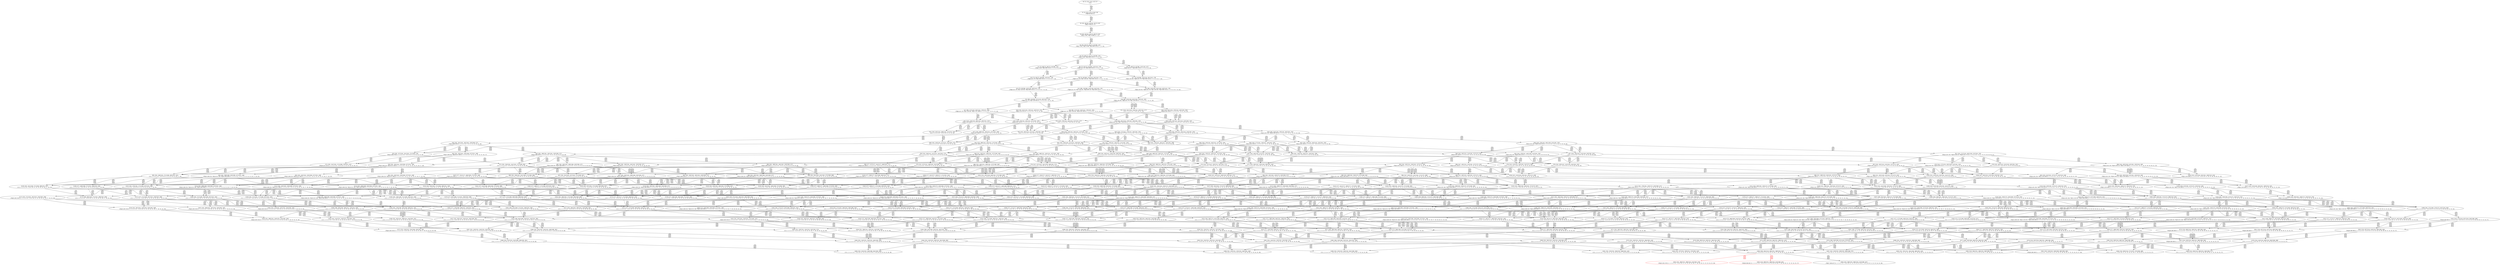 digraph {
	S0[label="S0: [0, 0] [0, 0] [0, 0] [0, 0] \n{}{}"];
	S1[label="S1: [0, 0] [0, 0] [0, 0] [40, 50] \n{T0J0:40-50}{1}"];
	S2[label="S2: [40, 40] [40, 40] [40, 50] [73, 92] \n{T0J1:73-92}{1, 2}"];
	S3[label="S3: [40, 40] [40, 50] [70, 88] [73, 92] \n{T0J1:73-92, T0J2:70-88}{1, 2, 3}"];
	S4[label="S4: [40, 50] [70, 88] [73, 92] [98, 123] \n{T0J1:73-92, T0J2:70-88, T0J13:98-123}{1, 2, 3, 14}"];
	S5[label="S5: [70, 88] [73, 92] [74, 93] [98, 123] \n{T0J3:74-93, T0J13:98-123}{1, 2, 3, 4, 14}"];
	S6[label="S6: [73, 92] [74, 93] [98, 123] [142, 179] \n{T0J6:142-179, T0J13:98-123}{1, 2, 3, 4, 7, 14}"];
	S7[label="S7: [74, 88] [74, 90] [75, 92] [98, 123] \n{T0J4:75-90, T0J13:98-123}{1, 2, 3, 4, 5, 6, 14}"];
	S8[label="S8: [74, 88] [74, 92] [98, 123] [129, 157] \n{T0J5:129-157, T0J13:98-123}{1, 2, 3, 4, 5, 6, 14}"];
	S9[label="S9: [74, 93] [98, 123] [128, 161] [142, 179] \n{T0J6:142-179, T0J7:128-161, T0J13:98-123}{1, 2, 3, 4, 7, 8, 14}"];
	S10[label="S10: [74, 93] [75, 94] [98, 123] [142, 179] \n{T0J6:142-179, T0J13:98-123}{1, 2, 3, 4, 5, 6, 7, 14}"];
	S11[label="S11: [74, 93] [98, 123] [129, 161] [142, 179] \n{T0J5:129-161, T0J6:142-179, T0J13:98-123}{1, 2, 3, 4, 5, 6, 7, 14}"];
	S12[label="S12: [98, 123] [99, 124] [128, 161] [142, 179] \n{T0J6:142-179, T0J7:128-161, T0J10:99-124, T0J13:98-123}{1, 2, 3, 4, 7, 8, 11, 14}"];
	S13[label="S13: [75, 95] [98, 123] [128, 162] [142, 179] \n{T0J6:142-179, T0J7:128-162, T0J13:98-123}{1, 2, 3, 4, 5, 6, 7, 8, 14}"];
	S14[label="S14: [98, 123] [128, 161] [129, 162] [142, 179] \n{T0J5:129-162, T0J6:142-179, T0J7:128-162, T0J13:98-123}{1, 2, 3, 4, 5, 6, 7, 8, 14}"];
	S15[label="S15: [98, 124] [99, 127] [128, 162] [142, 179] \n{T0J6:142-179, T0J7:128-162}{1, 2, 3, 4, 5, 6, 7, 8, 11, 14}"];
	S16[label="S16: [99, 155] [128, 161] [129, 179] [142, 192] \n{T0J5:129-192, T0J6:142-179, T0J7:128-162}{1, 2, 3, 4, 5, 6, 7, 8, 11, 14}"];
	S17[label="S17: [99, 127] [128, 162] [142, 179] [151, 190] \n{T0J6:142-179, T0J7:128-162, T0J11:151-190}{1, 2, 3, 4, 5, 6, 7, 8, 11, 12, 14}"];
	S18[label="S18: [99, 127] [128, 162] [142, 179] [161, 203] \n{T0J6:142-179, T0J7:128-162, T0J14:161-203}{1, 2, 3, 4, 5, 6, 7, 8, 11, 14, 15}"];
	S19[label="S19: [128, 161] [129, 179] [142, 192] [151, 221] \n{T0J11:151-221}{1, 2, 3, 4, 5, 6, 7, 8, 11, 12, 14}"];
	S20[label="S20: [128, 161] [129, 179] [142, 192] [162, 233] \n{T0J14:162-233}{1, 2, 3, 4, 5, 6, 7, 8, 11, 14, 15}"];
	S21[label="S21: [128, 161] [129, 179] [142, 192] [142, 217] \n{}{1, 2, 3, 4, 5, 6, 7, 8, 9, 10, 11, 14}"];
	S22[label="S22: [120, 179] [128, 188] [142, 192] [151, 221] \n{T0J12:120-188}{1, 2, 3, 4, 5, 6, 7, 8, 11, 12, 13, 14}"];
	S23[label="S23: [128, 179] [142, 192] [151, 227] [161, 233] \n{T0J14:161-233}{1, 2, 3, 4, 5, 6, 7, 8, 11, 12, 14, 15}"];
	S24[label="S24: [104, 161] [128, 179] [142, 192] [161, 233] \n{T0J14:161-233, T0J17:104-161}{1, 2, 3, 4, 5, 6, 7, 8, 11, 14, 15, 18}"];
	S25[label="S25: [129, 179] [142, 192] [142, 221] [151, 227] \n{}{1, 2, 3, 4, 5, 6, 7, 8, 9, 10, 11, 12, 14}"];
	S26[label="S26: [129, 179] [142, 192] [142, 223] [162, 233] \n{T0J14:162-233}{1, 2, 3, 4, 5, 6, 7, 8, 9, 10, 11, 14, 15}"];
	S27[label="S27: [128, 188] [142, 192] [151, 227] [161, 240] \n{T0J14:161-240}{1, 2, 3, 4, 5, 6, 7, 8, 11, 12, 13, 14, 15}"];
	S28[label="S28: [128, 179] [142, 192] [151, 227] [161, 233] \n{T0J14:161-233}{1, 2, 3, 4, 5, 6, 7, 8, 11, 12, 14, 15, 18}"];
	S29[label="S29: [109, 154] [128, 179] [142, 192] [161, 233] \n{T0J14:161-233, T0J18:109-161}{1, 2, 3, 4, 5, 6, 7, 8, 11, 14, 15, 18, 19}"];
	S30[label="S30: [129, 177] [142, 179] [147, 192] [161, 233] \n{T0J14:161-233, T0J22:147-177}{1, 2, 3, 4, 5, 6, 7, 8, 11, 14, 15, 18, 23}"];
	S31[label="S31: [128, 192] [142, 206] [142, 221] [151, 241] \n{}{1, 2, 3, 4, 5, 6, 7, 8, 9, 10, 11, 12, 13, 14}"];
	S32[label="S32: [142, 192] [142, 227] [151, 233] [161, 245] \n{}{1, 2, 3, 4, 5, 6, 7, 8, 9, 10, 11, 12, 14, 15}"];
	S33[label="S33: [128, 179] [142, 192] [142, 223] [161, 233] \n{T0J14:161-233}{1, 2, 3, 4, 5, 6, 7, 8, 9, 10, 11, 14, 15, 18}"];
	S34[label="S34: [161, 161] [161, 192] [161, 220] [208, 227] \n{T0J15:208-220}{1, 2, 3, 4, 5, 6, 7, 8, 11, 12, 13, 14, 15, 16}"];
	S35[label="S35: [133, 188] [142, 192] [151, 227] [161, 240] \n{T0J14:161-240}{1, 2, 3, 4, 5, 6, 7, 8, 11, 12, 13, 14, 15, 18}"];
	S36[label="S36: [128, 179] [142, 192] [151, 227] [161, 233] \n{T0J14:161-233}{1, 2, 3, 4, 5, 6, 7, 8, 11, 12, 14, 15, 18, 19}"];
	S37[label="S37: [142, 179] [147, 192] [151, 227] [161, 233] \n{T0J14:161-233}{1, 2, 3, 4, 5, 6, 7, 8, 11, 12, 14, 15, 18, 23}"];
	S38[label="S38: [128, 179] [142, 192] [156, 213] [161, 233] \n{T0J14:161-233, T0J19:156-213}{1, 2, 3, 4, 5, 6, 7, 8, 11, 14, 15, 18, 19, 20}"];
	S39[label="S39: [129, 177] [142, 179] [147, 192] [161, 233] \n{T0J14:161-233}{1, 2, 3, 4, 5, 6, 7, 8, 11, 14, 15, 18, 19, 23}"];
	S40[label="S40: [142, 219] [142, 227] [151, 241] [161, 271] \n{}{1, 2, 3, 4, 5, 6, 7, 8, 9, 10, 11, 12, 13, 14, 15}"];
	S41[label="S41: [142, 192] [142, 227] [151, 233] [161, 245] \n{}{1, 2, 3, 4, 5, 6, 7, 8, 9, 10, 11, 12, 14, 15, 18}"];
	S42[label="S42: [128, 179] [142, 192] [142, 223] [161, 233] \n{T0J14:161-233}{1, 2, 3, 4, 5, 6, 7, 8, 9, 10, 11, 14, 15, 18, 19}"];
	S43[label="S43: [142, 179] [142, 192] [147, 233] [161, 239] \n{}{1, 2, 3, 4, 5, 6, 7, 8, 9, 10, 11, 14, 15, 18, 23}"];
	S44[label="S44: [161, 192] [161, 220] [208, 227] [231, 249] \n{T0J15:208-220, T0J16:231-249}{1, 2, 3, 4, 5, 6, 7, 8, 11, 12, 13, 14, 15, 16, 17}"];
	S45[label="S45: [161, 168] [161, 192] [161, 220] [208, 227] \n{T0J15:208-220}{1, 2, 3, 4, 5, 6, 7, 8, 11, 12, 13, 14, 15, 16, 18}"];
	S46[label="S46: [138, 188] [142, 192] [151, 227] [161, 240] \n{T0J14:161-240}{1, 2, 3, 4, 5, 6, 7, 8, 11, 12, 13, 14, 15, 18, 19}"];
	S47[label="S47: [142, 188] [151, 192] [151, 227] [161, 240] \n{T0J14:161-240}{1, 2, 3, 4, 5, 6, 7, 8, 11, 12, 13, 14, 15, 18, 23}"];
	S48[label="S48: [151, 192] [151, 209] [161, 227] [189, 240] \n{T0J14:161-240, T0J24:189-209}{1, 2, 3, 4, 5, 6, 7, 8, 11, 12, 13, 14, 15, 18, 25}"];
	S49[label="S49: [142, 192] [151, 213] [161, 227] [175, 233] \n{T0J14:161-233}{1, 2, 3, 4, 5, 6, 7, 8, 11, 12, 14, 15, 18, 19, 20}"];
	S50[label="S50: [142, 179] [147, 192] [151, 227] [161, 233] \n{T0J14:161-233}{1, 2, 3, 4, 5, 6, 7, 8, 11, 12, 14, 15, 18, 19, 23}"];
	S51[label="S51: [141, 171] [142, 192] [156, 213] [161, 233] \n{T0J14:161-233, T0J19:156-213, T0J20:141-171}{1, 2, 3, 4, 5, 6, 7, 8, 11, 14, 15, 18, 19, 20, 21}"];
	S52[label="S52: [142, 179] [147, 192] [156, 213] [161, 233] \n{T0J14:161-233, T0J19:156-213}{1, 2, 3, 4, 5, 6, 7, 8, 11, 14, 15, 18, 19, 20, 23}"];
	S53[label="S53: [161, 227] [161, 241] [161, 271] [208, 278] \n{T0J15:208-278}{1, 2, 3, 4, 5, 6, 7, 8, 9, 10, 11, 12, 13, 14, 15, 16}"];
	S54[label="S54: [142, 226] [147, 227] [151, 241] [161, 271] \n{}{1, 2, 3, 4, 5, 6, 7, 8, 9, 10, 11, 12, 13, 14, 15, 18}"];
	S55[label="S55: [142, 192] [142, 227] [151, 233] [161, 245] \n{}{1, 2, 3, 4, 5, 6, 7, 8, 9, 10, 11, 12, 14, 15, 18, 19}"];
	S56[label="S56: [142, 192] [147, 233] [156, 239] [161, 245] \n{}{1, 2, 3, 4, 5, 6, 7, 8, 9, 10, 11, 12, 14, 15, 18, 23}"];
	S57[label="S57: [142, 192] [142, 213] [156, 233] [161, 241] \n{}{1, 2, 3, 4, 5, 6, 7, 8, 9, 10, 11, 14, 15, 18, 19, 20}"];
	S58[label="S58: [142, 179] [142, 192] [147, 233] [161, 239] \n{}{1, 2, 3, 4, 5, 6, 7, 8, 9, 10, 11, 14, 15, 18, 19, 23}"];
	S59[label="S59: [161, 192] [161, 220] [208, 227] [231, 249] \n{T0J15:208-220, T0J16:231-249}{1, 2, 3, 4, 5, 6, 7, 8, 11, 12, 13, 14, 15, 16, 17, 18}"];
	S60[label="S60: [161, 168] [161, 192] [161, 220] [208, 227] \n{T0J15:208-220}{1, 2, 3, 4, 5, 6, 7, 8, 11, 12, 13, 14, 15, 16, 18, 19}"];
	S61[label="S61: [161, 184] [161, 192] [161, 220] [208, 227] \n{T0J15:208-220}{1, 2, 3, 4, 5, 6, 7, 8, 11, 12, 13, 14, 15, 16, 18, 23}"];
	S62[label="S62: [161, 192] [161, 209] [189, 220] [208, 227] \n{T0J15:208-220, T0J24:189-209}{1, 2, 3, 4, 5, 6, 7, 8, 11, 12, 13, 14, 15, 16, 18, 25}"];
	S63[label="S63: [142, 192] [151, 220] [161, 227] [175, 240] \n{T0J14:161-240}{1, 2, 3, 4, 5, 6, 7, 8, 11, 12, 13, 14, 15, 18, 19, 20}"];
	S64[label="S64: [142, 188] [151, 192] [151, 227] [161, 240] \n{T0J14:161-240}{1, 2, 3, 4, 5, 6, 7, 8, 11, 12, 13, 14, 15, 18, 19, 23}"];
	S65[label="S65: [151, 192] [151, 209] [161, 227] [189, 240] \n{T0J14:161-240, T0J24:189-209}{1, 2, 3, 4, 5, 6, 7, 8, 11, 12, 13, 14, 15, 18, 19, 25}"];
	S66[label="S66: [151, 192] [151, 209] [161, 227] [189, 240] \n{T0J14:161-240, T0J24:189-209}{1, 2, 3, 4, 5, 6, 7, 8, 11, 12, 13, 14, 15, 18, 23, 25}"];
	S67[label="S67: [142, 192] [155, 213] [161, 227] [175, 233] \n{T0J14:161-233}{1, 2, 3, 4, 5, 6, 7, 8, 11, 12, 14, 15, 18, 19, 20, 21}"];
	S68[label="S68: [147, 192] [151, 213] [161, 227] [175, 233] \n{T0J14:161-233}{1, 2, 3, 4, 5, 6, 7, 8, 11, 12, 14, 15, 18, 19, 20, 23}"];
	S69[label="S69: [142, 192] [156, 213] [161, 233] [216, 248] \n{T0J14:161-233, T0J19:156-213, T0J21:216-248}{1, 2, 3, 4, 5, 6, 7, 8, 11, 14, 15, 18, 19, 20, 21, 22}"];
	S70[label="S70: [142, 177] [155, 192] [156, 213] [161, 233] \n{T0J14:161-233, T0J19:156-213}{1, 2, 3, 4, 5, 6, 7, 8, 11, 14, 15, 18, 19, 20, 21, 23}"];
	S71[label="S71: [161, 241] [161, 271] [208, 278] [231, 315] \n{T0J16:231-315}{1, 2, 3, 4, 5, 6, 7, 8, 9, 10, 11, 12, 13, 14, 15, 16, 17}"];
	S72[label="S72: [161, 234] [161, 241] [161, 271] [208, 285] \n{}{1, 2, 3, 4, 5, 6, 7, 8, 9, 10, 11, 12, 13, 14, 15, 16, 18}"];
	S73[label="S73: [142, 227] [147, 233] [151, 241] [161, 271] \n{}{1, 2, 3, 4, 5, 6, 7, 8, 9, 10, 11, 12, 13, 14, 15, 18, 19}"];
	S74[label="S74: [147, 227] [151, 241] [156, 249] [161, 271] \n{}{1, 2, 3, 4, 5, 6, 7, 8, 9, 10, 11, 12, 13, 14, 15, 18, 23}"];
	S75[label="S75: [151, 227] [151, 239] [161, 241] [189, 271] \n{}{1, 2, 3, 4, 5, 6, 7, 8, 9, 10, 11, 12, 13, 14, 15, 18, 25}"];
	S76[label="S76: [142, 213] [151, 233] [161, 241] [175, 258] \n{}{1, 2, 3, 4, 5, 6, 7, 8, 9, 10, 11, 12, 14, 15, 18, 19, 20}"];
	S77[label="S77: [142, 192] [147, 233] [156, 239] [161, 245] \n{}{1, 2, 3, 4, 5, 6, 7, 8, 9, 10, 11, 12, 14, 15, 18, 19, 23}"];
	S78[label="S78: [142, 192] [155, 213] [156, 233] [161, 241] \n{}{1, 2, 3, 4, 5, 6, 7, 8, 9, 10, 11, 14, 15, 18, 19, 20, 21}"];
	S79[label="S79: [142, 192] [147, 213] [156, 233] [161, 241] \n{}{1, 2, 3, 4, 5, 6, 7, 8, 9, 10, 11, 14, 15, 18, 19, 20, 23}"];
	S80[label="S80: [177, 227] [177, 241] [177, 260] [232, 271] \n{T0J23:232-260}{1, 2, 3, 4, 5, 6, 7, 8, 9, 10, 11, 12, 13, 14, 15, 18, 24}"];
	S81[label="S81: [161, 192] [161, 220] [208, 227] [231, 249] \n{T0J15:208-220, T0J16:231-249}{1, 2, 3, 4, 5, 6, 7, 8, 11, 12, 13, 14, 15, 16, 17, 18, 19}"];
	S82[label="S82: [161, 192] [161, 220] [208, 227] [231, 249] \n{T0J15:208-220, T0J16:231-249}{1, 2, 3, 4, 5, 6, 7, 8, 11, 12, 13, 14, 15, 16, 17, 18, 23}"];
	S83[label="S83: [161, 209] [189, 220] [208, 227] [231, 249] \n{T0J15:208-220, T0J16:231-249, T0J24:189-209}{1, 2, 3, 4, 5, 6, 7, 8, 11, 12, 13, 14, 15, 16, 17, 18, 25}"];
	S84[label="S84: [161, 192] [161, 220] [175, 220] [208, 227] \n{T0J15:208-220}{1, 2, 3, 4, 5, 6, 7, 8, 11, 12, 13, 14, 15, 16, 18, 19, 20}"];
	S85[label="S85: [161, 184] [161, 192] [161, 220] [208, 227] \n{T0J15:208-220}{1, 2, 3, 4, 5, 6, 7, 8, 11, 12, 13, 14, 15, 16, 18, 19, 23}"];
	S86[label="S86: [161, 192] [161, 209] [189, 220] [208, 227] \n{T0J15:208-220, T0J24:189-209}{1, 2, 3, 4, 5, 6, 7, 8, 11, 12, 13, 14, 15, 16, 18, 19, 25}"];
	S87[label="S87: [161, 192] [161, 209] [189, 220] [208, 227] \n{T0J15:208-220, T0J24:189-209}{1, 2, 3, 4, 5, 6, 7, 8, 11, 12, 13, 14, 15, 16, 18, 23, 25}"];
	S88[label="S88: [151, 188] [155, 220] [161, 227] [175, 240] \n{T0J14:161-240}{1, 2, 3, 4, 5, 6, 7, 8, 11, 12, 13, 14, 15, 18, 19, 20, 21}"];
	S89[label="S89: [151, 192] [151, 220] [161, 227] [175, 240] \n{T0J14:161-240}{1, 2, 3, 4, 5, 6, 7, 8, 11, 12, 13, 14, 15, 18, 19, 20, 23}"];
	S90[label="S90: [151, 209] [161, 220] [175, 227] [189, 240] \n{T0J14:161-240, T0J24:189-209}{1, 2, 3, 4, 5, 6, 7, 8, 11, 12, 13, 14, 15, 18, 19, 20, 25}"];
	S91[label="S91: [151, 192] [151, 209] [161, 227] [189, 240] \n{T0J14:161-240, T0J24:189-209}{1, 2, 3, 4, 5, 6, 7, 8, 11, 12, 13, 14, 15, 18, 19, 23, 25}"];
	S92[label="S92: [155, 213] [161, 227] [175, 233] [216, 248] \n{T0J14:161-233, T0J21:216-248}{1, 2, 3, 4, 5, 6, 7, 8, 11, 12, 14, 15, 18, 19, 20, 21, 22}"];
	S93[label="S93: [151, 192] [156, 213] [161, 227] [175, 233] \n{T0J14:161-233}{1, 2, 3, 4, 5, 6, 7, 8, 11, 12, 14, 15, 18, 19, 20, 21, 23}"];
	S94[label="S94: [155, 192] [156, 213] [161, 233] [216, 248] \n{T0J14:161-233, T0J19:156-213, T0J21:216-248}{1, 2, 3, 4, 5, 6, 7, 8, 11, 14, 15, 18, 19, 20, 21, 22, 23}"];
	S95[label="S95: [161, 248] [161, 271] [208, 285] [231, 322] \n{}{1, 2, 3, 4, 5, 6, 7, 8, 9, 10, 11, 12, 13, 14, 15, 16, 17, 18}"];
	S96[label="S96: [161, 241] [161, 241] [161, 271] [208, 286] \n{}{1, 2, 3, 4, 5, 6, 7, 8, 9, 10, 11, 12, 13, 14, 15, 16, 18, 19}"];
	S97[label="S97: [161, 241] [161, 257] [161, 271] [208, 307] \n{}{1, 2, 3, 4, 5, 6, 7, 8, 9, 10, 11, 12, 13, 14, 15, 16, 18, 23}"];
	S98[label="S98: [161, 239] [161, 241] [189, 271] [208, 286] \n{}{1, 2, 3, 4, 5, 6, 7, 8, 9, 10, 11, 12, 13, 14, 15, 16, 18, 25}"];
	S99[label="S99: [147, 233] [151, 241] [161, 271] [175, 286] \n{}{1, 2, 3, 4, 5, 6, 7, 8, 9, 10, 11, 12, 13, 14, 15, 18, 19, 20}"];
	S100[label="S100: [147, 241] [151, 249] [156, 255] [161, 271] \n{}{1, 2, 3, 4, 5, 6, 7, 8, 9, 10, 11, 12, 13, 14, 15, 18, 19, 23}"];
	S101[label="S101: [151, 234] [151, 239] [161, 241] [189, 271] \n{}{1, 2, 3, 4, 5, 6, 7, 8, 9, 10, 11, 12, 13, 14, 15, 18, 19, 25}"];
	S102[label="S102: [151, 241] [156, 249] [161, 271] [189, 295] \n{}{1, 2, 3, 4, 5, 6, 7, 8, 9, 10, 11, 12, 13, 14, 15, 18, 23, 25}"];
	S103[label="S103: [151, 213] [155, 233] [161, 241] [175, 258] \n{}{1, 2, 3, 4, 5, 6, 7, 8, 9, 10, 11, 12, 14, 15, 18, 19, 20, 21}"];
	S104[label="S104: [147, 213] [156, 233] [161, 241] [175, 258] \n{}{1, 2, 3, 4, 5, 6, 7, 8, 9, 10, 11, 12, 14, 15, 18, 19, 20, 23}"];
	S105[label="S105: [155, 213] [156, 233] [161, 248] [216, 254] \n{T0J21:216-248}{1, 2, 3, 4, 5, 6, 7, 8, 9, 10, 11, 14, 15, 18, 19, 20, 21, 22}"];
	S106[label="S106: [147, 192] [155, 213] [156, 233] [161, 241] \n{}{1, 2, 3, 4, 5, 6, 7, 8, 9, 10, 11, 14, 15, 18, 19, 20, 21, 23}"];
	S107[label="S107: [177, 241] [177, 260] [208, 271] [232, 286] \n{T0J23:232-260}{1, 2, 3, 4, 5, 6, 7, 8, 9, 10, 11, 12, 13, 14, 15, 16, 18, 24}"];
	S108[label="S108: [177, 234] [177, 241] [177, 260] [232, 271] \n{T0J23:232-260}{1, 2, 3, 4, 5, 6, 7, 8, 9, 10, 11, 12, 13, 14, 15, 18, 19, 24}"];
	S109[label="S109: [177, 241] [177, 250] [177, 271] [232, 316] \n{T0J23:232-316}{1, 2, 3, 4, 5, 6, 7, 8, 9, 10, 11, 12, 13, 14, 15, 18, 23, 24}"];
	S110[label="S110: [177, 239] [177, 241] [189, 260] [232, 271] \n{T0J23:232-260}{1, 2, 3, 4, 5, 6, 7, 8, 9, 10, 11, 12, 13, 14, 15, 18, 24, 25}"];
	S111[label="S111: [161, 220] [175, 220] [208, 227] [231, 249] \n{T0J15:208-220, T0J16:231-249}{1, 2, 3, 4, 5, 6, 7, 8, 11, 12, 13, 14, 15, 16, 17, 18, 19, 20}"];
	S112[label="S112: [161, 192] [161, 220] [208, 227] [231, 249] \n{T0J15:208-220, T0J16:231-249}{1, 2, 3, 4, 5, 6, 7, 8, 11, 12, 13, 14, 15, 16, 17, 18, 19, 23}"];
	S113[label="S113: [161, 209] [189, 220] [208, 227] [231, 249] \n{T0J15:208-220, T0J16:231-249, T0J24:189-209}{1, 2, 3, 4, 5, 6, 7, 8, 11, 12, 13, 14, 15, 16, 17, 18, 19, 25}"];
	S114[label="S114: [161, 209] [189, 220] [208, 227] [231, 249] \n{T0J15:208-220, T0J16:231-249, T0J24:189-209}{1, 2, 3, 4, 5, 6, 7, 8, 11, 12, 13, 14, 15, 16, 17, 18, 23, 25}"];
	S115[label="S115: [161, 178] [161, 220] [175, 220] [208, 227] \n{T0J15:208-220}{1, 2, 3, 4, 5, 6, 7, 8, 11, 12, 13, 14, 15, 16, 18, 19, 20, 21}"];
	S116[label="S116: [161, 192] [161, 220] [175, 220] [208, 227] \n{T0J15:208-220}{1, 2, 3, 4, 5, 6, 7, 8, 11, 12, 13, 14, 15, 16, 18, 19, 20, 23}"];
	S117[label="S117: [161, 209] [175, 220] [189, 220] [208, 227] \n{T0J15:208-220, T0J24:189-209}{1, 2, 3, 4, 5, 6, 7, 8, 11, 12, 13, 14, 15, 16, 18, 19, 20, 25}"];
	S118[label="S118: [161, 192] [161, 209] [189, 220] [208, 227] \n{T0J15:208-220, T0J24:189-209}{1, 2, 3, 4, 5, 6, 7, 8, 11, 12, 13, 14, 15, 16, 18, 19, 23, 25}"];
	S119[label="S119: [155, 220] [161, 227] [175, 240] [216, 255] \n{T0J14:161-240, T0J21:216-255}{1, 2, 3, 4, 5, 6, 7, 8, 11, 12, 13, 14, 15, 18, 19, 20, 21, 22}"];
	S120[label="S120: [151, 188] [161, 220] [164, 227] [175, 240] \n{T0J14:161-240}{1, 2, 3, 4, 5, 6, 7, 8, 11, 12, 13, 14, 15, 18, 19, 20, 21, 23}"];
	S121[label="S121: [155, 209] [161, 220] [175, 227] [189, 240] \n{T0J14:161-240, T0J24:189-209}{1, 2, 3, 4, 5, 6, 7, 8, 11, 12, 13, 14, 15, 18, 19, 20, 21, 25}"];
	S122[label="S122: [151, 209] [161, 220] [175, 227] [189, 240] \n{T0J14:161-240, T0J24:189-209}{1, 2, 3, 4, 5, 6, 7, 8, 11, 12, 13, 14, 15, 18, 19, 20, 23, 25}"];
	S123[label="S123: [156, 213] [161, 227] [175, 233] [216, 248] \n{T0J14:161-233, T0J21:216-248}{1, 2, 3, 4, 5, 6, 7, 8, 11, 12, 14, 15, 18, 19, 20, 21, 22, 23}"];
	S124[label="S124: [161, 255] [161, 271] [208, 286] [231, 329] \n{}{1, 2, 3, 4, 5, 6, 7, 8, 9, 10, 11, 12, 13, 14, 15, 16, 17, 18, 19}"];
	S125[label="S125: [161, 270] [161, 271] [208, 307] [231, 336] \n{}{1, 2, 3, 4, 5, 6, 7, 8, 9, 10, 11, 12, 13, 14, 15, 16, 17, 18, 23}"];
	S126[label="S126: [161, 241] [189, 271] [208, 286] [231, 327] \n{}{1, 2, 3, 4, 5, 6, 7, 8, 9, 10, 11, 12, 13, 14, 15, 16, 17, 18, 25}"];
	S127[label="S127: [161, 241] [161, 271] [175, 286] [208, 300] \n{}{1, 2, 3, 4, 5, 6, 7, 8, 9, 10, 11, 12, 13, 14, 15, 16, 18, 19, 20}"];
	S128[label="S128: [161, 255] [161, 264] [161, 271] [208, 307] \n{}{1, 2, 3, 4, 5, 6, 7, 8, 9, 10, 11, 12, 13, 14, 15, 16, 18, 19, 23}"];
	S129[label="S129: [161, 241] [161, 246] [189, 271] [208, 293] \n{}{1, 2, 3, 4, 5, 6, 7, 8, 9, 10, 11, 12, 13, 14, 15, 16, 18, 19, 25}"];
	S130[label="S130: [161, 257] [161, 271] [189, 295] [208, 307] \n{}{1, 2, 3, 4, 5, 6, 7, 8, 9, 10, 11, 12, 13, 14, 15, 16, 18, 23, 25}"];
	S131[label="S131: [151, 241] [160, 250] [161, 271] [175, 286] \n{}{1, 2, 3, 4, 5, 6, 7, 8, 9, 10, 11, 12, 13, 14, 15, 18, 19, 20, 21}"];
	S132[label="S132: [151, 249] [156, 256] [161, 271] [175, 307] \n{}{1, 2, 3, 4, 5, 6, 7, 8, 9, 10, 11, 12, 13, 14, 15, 18, 19, 20, 23}"];
	S133[label="S133: [151, 239] [161, 241] [175, 271] [189, 293] \n{}{1, 2, 3, 4, 5, 6, 7, 8, 9, 10, 11, 12, 13, 14, 15, 18, 19, 20, 25}"];
	S134[label="S134: [151, 249] [156, 255] [161, 271] [189, 295] \n{}{1, 2, 3, 4, 5, 6, 7, 8, 9, 10, 11, 12, 13, 14, 15, 18, 19, 23, 25}"];
	S135[label="S135: [155, 233] [161, 248] [175, 254] [216, 279] \n{T0J21:216-248}{1, 2, 3, 4, 5, 6, 7, 8, 9, 10, 11, 12, 14, 15, 18, 19, 20, 21, 22}"];
	S136[label="S136: [155, 213] [156, 233] [161, 241] [175, 258] \n{}{1, 2, 3, 4, 5, 6, 7, 8, 9, 10, 11, 12, 14, 15, 18, 19, 20, 21, 23}"];
	S137[label="S137: [155, 213] [156, 233] [161, 248] [216, 254] \n{T0J21:216-248}{1, 2, 3, 4, 5, 6, 7, 8, 9, 10, 11, 14, 15, 18, 19, 20, 21, 22, 23}"];
	S138[label="S138: [177, 260] [208, 271] [231, 286] [232, 329] \n{}{1, 2, 3, 4, 5, 6, 7, 8, 9, 10, 11, 12, 13, 14, 15, 16, 17, 18, 24}"];
	S139[label="S139: [177, 248] [177, 260] [208, 271] [232, 293] \n{}{1, 2, 3, 4, 5, 6, 7, 8, 9, 10, 11, 12, 13, 14, 15, 16, 18, 19, 24}"];
	S140[label="S140: [177, 260] [177, 271] [208, 307] [232, 316] \n{}{1, 2, 3, 4, 5, 6, 7, 8, 9, 10, 11, 12, 13, 14, 15, 16, 18, 23, 24}"];
	S141[label="S141: [177, 241] [189, 260] [208, 271] [232, 298] \n{}{1, 2, 3, 4, 5, 6, 7, 8, 9, 10, 11, 12, 13, 14, 15, 16, 18, 24, 25}"];
	S142[label="S142: [177, 241] [177, 260] [177, 271] [232, 293] \n{}{1, 2, 3, 4, 5, 6, 7, 8, 9, 10, 11, 12, 13, 14, 15, 18, 19, 20, 24}"];
	S143[label="S143: [177, 250] [177, 257] [177, 271] [232, 316] \n{}{1, 2, 3, 4, 5, 6, 7, 8, 9, 10, 11, 12, 13, 14, 15, 18, 19, 23, 24}"];
	S144[label="S144: [177, 241] [177, 246] [189, 260] [232, 271] \n{}{1, 2, 3, 4, 5, 6, 7, 8, 9, 10, 11, 12, 13, 14, 15, 18, 19, 24, 25}"];
	S145[label="S145: [177, 250] [177, 271] [189, 295] [232, 316] \n{}{1, 2, 3, 4, 5, 6, 7, 8, 9, 10, 11, 12, 13, 14, 15, 18, 23, 24, 25}"];
	S146[label="S146: [161, 220] [175, 220] [208, 227] [231, 249] \n{T0J15:208-220, T0J16:231-249}{1, 2, 3, 4, 5, 6, 7, 8, 11, 12, 13, 14, 15, 16, 17, 18, 19, 20, 21}"];
	S147[label="S147: [161, 220] [175, 220] [208, 227] [231, 249] \n{T0J15:208-220, T0J16:231-249}{1, 2, 3, 4, 5, 6, 7, 8, 11, 12, 13, 14, 15, 16, 17, 18, 19, 20, 23}"];
	S148[label="S148: [175, 220] [189, 220] [208, 227] [231, 249] \n{T0J15:208-220, T0J16:231-249, T0J24:189-209}{1, 2, 3, 4, 5, 6, 7, 8, 11, 12, 13, 14, 15, 16, 17, 18, 19, 20, 25}"];
	S149[label="S149: [161, 209] [189, 220] [208, 227] [231, 249] \n{T0J15:208-220, T0J16:231-249, T0J24:189-209}{1, 2, 3, 4, 5, 6, 7, 8, 11, 12, 13, 14, 15, 16, 17, 18, 19, 23, 25}"];
	S150[label="S150: [161, 220] [175, 220] [208, 227] [216, 255] \n{T0J15:208-220, T0J21:216-255}{1, 2, 3, 4, 5, 6, 7, 8, 11, 12, 13, 14, 15, 16, 18, 19, 20, 21, 22}"];
	S151[label="S151: [161, 184] [164, 220] [175, 220] [208, 227] \n{T0J15:208-220}{1, 2, 3, 4, 5, 6, 7, 8, 11, 12, 13, 14, 15, 16, 18, 19, 20, 21, 23}"];
	S152[label="S152: [161, 209] [175, 220] [189, 220] [208, 227] \n{T0J15:208-220, T0J24:189-209}{1, 2, 3, 4, 5, 6, 7, 8, 11, 12, 13, 14, 15, 16, 18, 19, 20, 21, 25}"];
	S153[label="S153: [161, 209] [175, 220] [189, 220] [208, 227] \n{T0J15:208-220, T0J24:189-209}{1, 2, 3, 4, 5, 6, 7, 8, 11, 12, 13, 14, 15, 16, 18, 19, 20, 23, 25}"];
	S154[label="S154: [161, 220] [164, 227] [175, 240] [216, 255] \n{T0J14:161-240, T0J21:216-255}{1, 2, 3, 4, 5, 6, 7, 8, 11, 12, 13, 14, 15, 18, 19, 20, 21, 22, 23}"];
	S155[label="S155: [161, 220] [175, 227] [189, 240] [216, 255] \n{T0J14:161-240, T0J21:216-255, T0J24:189-209}{1, 2, 3, 4, 5, 6, 7, 8, 11, 12, 13, 14, 15, 18, 19, 20, 21, 22, 25}"];
	S156[label="S156: [161, 209] [164, 220] [175, 227] [189, 240] \n{T0J14:161-240, T0J24:189-209}{1, 2, 3, 4, 5, 6, 7, 8, 11, 12, 13, 14, 15, 18, 19, 20, 21, 23, 25}"];
	S157[label="S157: [161, 271] [175, 286] [208, 314] [231, 329] \n{}{1, 2, 3, 4, 5, 6, 7, 8, 9, 10, 11, 12, 13, 14, 15, 16, 17, 18, 19, 20}"];
	S158[label="S158: [161, 271] [161, 277] [208, 307] [231, 343] \n{}{1, 2, 3, 4, 5, 6, 7, 8, 9, 10, 11, 12, 13, 14, 15, 16, 17, 18, 19, 23}"];
	S159[label="S159: [161, 248] [189, 271] [208, 293] [231, 329] \n{}{1, 2, 3, 4, 5, 6, 7, 8, 9, 10, 11, 12, 13, 14, 15, 16, 17, 18, 19, 25}"];
	S160[label="S160: [161, 271] [189, 295] [208, 307] [231, 345] \n{}{1, 2, 3, 4, 5, 6, 7, 8, 9, 10, 11, 12, 13, 14, 15, 16, 17, 18, 23, 25}"];
	S161[label="S161: [161, 258] [161, 271] [175, 286] [208, 300] \n{}{1, 2, 3, 4, 5, 6, 7, 8, 9, 10, 11, 12, 13, 14, 15, 16, 18, 19, 20, 21}"];
	S162[label="S162: [161, 264] [161, 271] [175, 307] [208, 314] \n{}{1, 2, 3, 4, 5, 6, 7, 8, 9, 10, 11, 12, 13, 14, 15, 16, 18, 19, 20, 23}"];
	S163[label="S163: [161, 246] [175, 271] [189, 293] [208, 300] \n{}{1, 2, 3, 4, 5, 6, 7, 8, 9, 10, 11, 12, 13, 14, 15, 16, 18, 19, 20, 25}"];
	S164[label="S164: [161, 264] [161, 271] [189, 295] [208, 308] \n{}{1, 2, 3, 4, 5, 6, 7, 8, 9, 10, 11, 12, 13, 14, 15, 16, 18, 19, 23, 25}"];
	S165[label="S165: [160, 250] [161, 271] [175, 286] [216, 335] \n{}{1, 2, 3, 4, 5, 6, 7, 8, 9, 10, 11, 12, 13, 14, 15, 18, 19, 20, 21, 22}"];
	S166[label="S166: [156, 256] [161, 266] [164, 271] [175, 307] \n{}{1, 2, 3, 4, 5, 6, 7, 8, 9, 10, 11, 12, 13, 14, 15, 18, 19, 20, 21, 23}"];
	S167[label="S167: [160, 241] [161, 256] [175, 271] [189, 293] \n{}{1, 2, 3, 4, 5, 6, 7, 8, 9, 10, 11, 12, 13, 14, 15, 18, 19, 20, 21, 25}"];
	S168[label="S168: [156, 256] [161, 271] [175, 295] [189, 308] \n{}{1, 2, 3, 4, 5, 6, 7, 8, 9, 10, 11, 12, 13, 14, 15, 18, 19, 20, 23, 25}"];
	S169[label="S169: [156, 233] [161, 248] [175, 254] [216, 279] \n{T0J21:216-248}{1, 2, 3, 4, 5, 6, 7, 8, 9, 10, 11, 12, 14, 15, 18, 19, 20, 21, 22, 23}"];
	S170[label="S170: [177, 267] [208, 271] [231, 293] [232, 336] \n{}{1, 2, 3, 4, 5, 6, 7, 8, 9, 10, 11, 12, 13, 14, 15, 16, 17, 18, 19, 24}"];
	S171[label="S171: [177, 271] [208, 307] [231, 316] [232, 348] \n{}{1, 2, 3, 4, 5, 6, 7, 8, 9, 10, 11, 12, 13, 14, 15, 16, 17, 18, 23, 24}"];
	S172[label="S172: [231, 271] [231, 307] [231, 324] [292, 336] \n{T0J25:292-324}{1, 2, 3, 4, 5, 6, 7, 8, 9, 10, 11, 12, 13, 14, 15, 16, 17, 18, 23, 26}"];
	S173[label="S173: [189, 260] [208, 271] [231, 298] [232, 329] \n{}{1, 2, 3, 4, 5, 6, 7, 8, 9, 10, 11, 12, 13, 14, 15, 16, 17, 18, 24, 25}"];
	S174[label="S174: [177, 260] [177, 271] [208, 293] [232, 307] \n{}{1, 2, 3, 4, 5, 6, 7, 8, 9, 10, 11, 12, 13, 14, 15, 16, 18, 19, 20, 24}"];
	S175[label="S175: [177, 267] [177, 271] [208, 309] [232, 316] \n{}{1, 2, 3, 4, 5, 6, 7, 8, 9, 10, 11, 12, 13, 14, 15, 16, 18, 19, 23, 24}"];
	S176[label="S176: [177, 248] [189, 260] [208, 271] [232, 300] \n{}{1, 2, 3, 4, 5, 6, 7, 8, 9, 10, 11, 12, 13, 14, 15, 16, 18, 19, 24, 25}"];
	S177[label="S177: [177, 271] [189, 295] [208, 309] [232, 316] \n{}{1, 2, 3, 4, 5, 6, 7, 8, 9, 10, 11, 12, 13, 14, 15, 16, 18, 23, 24, 25}"];
	S178[label="S178: [177, 258] [177, 260] [177, 271] [232, 293] \n{}{1, 2, 3, 4, 5, 6, 7, 8, 9, 10, 11, 12, 13, 14, 15, 18, 19, 20, 21, 24}"];
	S179[label="S179: [177, 260] [177, 271] [177, 309] [232, 316] \n{}{1, 2, 3, 4, 5, 6, 7, 8, 9, 10, 11, 12, 13, 14, 15, 18, 19, 20, 23, 24}"];
	S180[label="S180: [177, 246] [177, 260] [189, 271] [232, 300] \n{}{1, 2, 3, 4, 5, 6, 7, 8, 9, 10, 11, 12, 13, 14, 15, 18, 19, 20, 24, 25}"];
	S181[label="S181: [177, 257] [177, 271] [189, 295] [232, 316] \n{}{1, 2, 3, 4, 5, 6, 7, 8, 9, 10, 11, 12, 13, 14, 15, 18, 19, 23, 24, 25}"];
	S182[label="S182: [232, 271] [232, 293] [232, 295] [268, 316] \n{T0J27:268-293}{1, 2, 3, 4, 5, 6, 7, 8, 9, 10, 11, 12, 13, 14, 15, 18, 23, 24, 25, 28}"];
	S183[label="S183: [175, 220] [208, 227] [216, 249] [231, 255] \n{T0J15:208-220, T0J16:231-249, T0J21:216-255}{1, 2, 3, 4, 5, 6, 7, 8, 11, 12, 13, 14, 15, 16, 17, 18, 19, 20, 21, 22}"];
	S184[label="S184: [164, 220] [175, 220] [208, 227] [231, 249] \n{T0J15:208-220, T0J16:231-249}{1, 2, 3, 4, 5, 6, 7, 8, 11, 12, 13, 14, 15, 16, 17, 18, 19, 20, 21, 23}"];
	S185[label="S185: [175, 220] [189, 220] [208, 227] [231, 249] \n{T0J15:208-220, T0J16:231-249, T0J24:189-209}{1, 2, 3, 4, 5, 6, 7, 8, 11, 12, 13, 14, 15, 16, 17, 18, 19, 20, 21, 25}"];
	S186[label="S186: [175, 220] [189, 220] [208, 227] [231, 249] \n{T0J15:208-220, T0J16:231-249, T0J24:189-209}{1, 2, 3, 4, 5, 6, 7, 8, 11, 12, 13, 14, 15, 16, 17, 18, 19, 20, 23, 25}"];
	S187[label="S187: [161, 220] [175, 220] [208, 227] [216, 255] \n{T0J15:208-220, T0J21:216-255}{1, 2, 3, 4, 5, 6, 7, 8, 11, 12, 13, 14, 15, 16, 18, 19, 20, 21, 22, 23}"];
	S188[label="S188: [161, 220] [189, 220] [208, 227] [216, 255] \n{T0J15:208-220, T0J21:216-255, T0J24:189-209}{1, 2, 3, 4, 5, 6, 7, 8, 11, 12, 13, 14, 15, 16, 18, 19, 20, 21, 22, 25}"];
	S189[label="S189: [161, 209] [175, 220] [189, 220] [208, 227] \n{T0J15:208-220, T0J24:189-209}{1, 2, 3, 4, 5, 6, 7, 8, 11, 12, 13, 14, 15, 16, 18, 19, 20, 21, 23, 25}"];
	S190[label="S190: [164, 220] [175, 227] [189, 240] [216, 255] \n{T0J14:161-240, T0J21:216-255, T0J24:189-209}{1, 2, 3, 4, 5, 6, 7, 8, 11, 12, 13, 14, 15, 18, 19, 20, 21, 22, 23, 25}"];
	S191[label="S191: [161, 286] [175, 288] [208, 314] [231, 346] \n{}{1, 2, 3, 4, 5, 6, 7, 8, 9, 10, 11, 12, 13, 14, 15, 16, 17, 18, 19, 20, 21}"];
	S192[label="S192: [161, 277] [175, 307] [208, 330] [231, 352] \n{}{1, 2, 3, 4, 5, 6, 7, 8, 9, 10, 11, 12, 13, 14, 15, 16, 17, 18, 19, 20, 23}"];
	S193[label="S193: [175, 271] [189, 293] [208, 314] [231, 334] \n{}{1, 2, 3, 4, 5, 6, 7, 8, 9, 10, 11, 12, 13, 14, 15, 16, 17, 18, 19, 20, 25}"];
	S194[label="S194: [161, 278] [189, 295] [208, 308] [231, 352] \n{}{1, 2, 3, 4, 5, 6, 7, 8, 9, 10, 11, 12, 13, 14, 15, 16, 17, 18, 19, 23, 25}"];
	S195[label="S195: [161, 271] [175, 286] [208, 309] [216, 352] \n{}{1, 2, 3, 4, 5, 6, 7, 8, 9, 10, 11, 12, 13, 14, 15, 16, 18, 19, 20, 21, 22}"];
	S196[label="S196: [161, 271] [164, 281] [175, 307] [208, 315] \n{}{1, 2, 3, 4, 5, 6, 7, 8, 9, 10, 11, 12, 13, 14, 15, 16, 18, 19, 20, 21, 23}"];
	S197[label="S197: [161, 263] [175, 271] [189, 293] [208, 300] \n{}{1, 2, 3, 4, 5, 6, 7, 8, 9, 10, 11, 12, 13, 14, 15, 16, 18, 19, 20, 21, 25}"];
	S198[label="S198: [161, 271] [175, 295] [189, 308] [208, 323] \n{}{1, 2, 3, 4, 5, 6, 7, 8, 9, 10, 11, 12, 13, 14, 15, 16, 18, 19, 20, 23, 25}"];
	S199[label="S199: [161, 271] [164, 273] [175, 307] [216, 350] \n{}{1, 2, 3, 4, 5, 6, 7, 8, 9, 10, 11, 12, 13, 14, 15, 18, 19, 20, 21, 22, 23}"];
	S200[label="S200: [161, 256] [175, 271] [189, 293] [216, 335] \n{}{1, 2, 3, 4, 5, 6, 7, 8, 9, 10, 11, 12, 13, 14, 15, 18, 19, 20, 21, 22, 25}"];
	S201[label="S201: [161, 271] [164, 273] [175, 295] [189, 308] \n{}{1, 2, 3, 4, 5, 6, 7, 8, 9, 10, 11, 12, 13, 14, 15, 18, 19, 20, 21, 23, 25}"];
	S202[label="S202: [177, 271] [208, 293] [231, 326] [232, 348] \n{}{1, 2, 3, 4, 5, 6, 7, 8, 9, 10, 11, 12, 13, 14, 15, 16, 17, 18, 19, 20, 24}"];
	S203[label="S203: [177, 278] [208, 309] [231, 316] [232, 355] \n{}{1, 2, 3, 4, 5, 6, 7, 8, 9, 10, 11, 12, 13, 14, 15, 16, 17, 18, 19, 23, 24}"];
	S204[label="S204: [231, 278] [231, 307] [231, 324] [292, 343] \n{T0J25:292-324}{1, 2, 3, 4, 5, 6, 7, 8, 9, 10, 11, 12, 13, 14, 15, 16, 17, 18, 19, 23, 26}"];
	S205[label="S205: [189, 267] [208, 271] [231, 300] [232, 336] \n{}{1, 2, 3, 4, 5, 6, 7, 8, 9, 10, 11, 12, 13, 14, 15, 16, 17, 18, 19, 24, 25}"];
	S206[label="S206: [189, 295] [208, 309] [231, 316] [232, 359] \n{}{1, 2, 3, 4, 5, 6, 7, 8, 9, 10, 11, 12, 13, 14, 15, 16, 17, 18, 23, 24, 25}"];
	S207[label="S207: [231, 295] [231, 307] [231, 324] [292, 345] \n{T0J25:292-324}{1, 2, 3, 4, 5, 6, 7, 8, 9, 10, 11, 12, 13, 14, 15, 16, 17, 18, 23, 25, 26}"];
	S208[label="S208: [177, 271] [177, 277] [208, 293] [232, 317] \n{}{1, 2, 3, 4, 5, 6, 7, 8, 9, 10, 11, 12, 13, 14, 15, 16, 18, 19, 20, 21, 24}"];
	S209[label="S209: [177, 271] [177, 309] [208, 316] [232, 326] \n{}{1, 2, 3, 4, 5, 6, 7, 8, 9, 10, 11, 12, 13, 14, 15, 16, 18, 19, 20, 23, 24}"];
	S210[label="S210: [177, 260] [189, 271] [208, 300] [232, 307] \n{}{1, 2, 3, 4, 5, 6, 7, 8, 9, 10, 11, 12, 13, 14, 15, 16, 18, 19, 20, 24, 25}"];
	S211[label="S211: [177, 277] [189, 295] [208, 316] [232, 316] \n{}{1, 2, 3, 4, 5, 6, 7, 8, 9, 10, 11, 12, 13, 14, 15, 16, 18, 19, 23, 24, 25}"];
	S212[label="S212: [177, 260] [177, 271] [216, 293] [232, 352] \n{}{1, 2, 3, 4, 5, 6, 7, 8, 9, 10, 11, 12, 13, 14, 15, 18, 19, 20, 21, 22, 24}"];
	S213[label="S213: [177, 271] [177, 277] [177, 309] [232, 316] \n{}{1, 2, 3, 4, 5, 6, 7, 8, 9, 10, 11, 12, 13, 14, 15, 18, 19, 20, 21, 23, 24}"];
	S214[label="S214: [177, 260] [177, 263] [189, 271] [232, 300] \n{}{1, 2, 3, 4, 5, 6, 7, 8, 9, 10, 11, 12, 13, 14, 15, 18, 19, 20, 21, 24, 25}"];
	S215[label="S215: [177, 271] [177, 295] [189, 316] [232, 316] \n{}{1, 2, 3, 4, 5, 6, 7, 8, 9, 10, 11, 12, 13, 14, 15, 18, 19, 20, 23, 24, 25}"];
	S216[label="S216: [231, 307] [231, 316] [232, 324] [292, 348] \n{T0J25:292-324}{1, 2, 3, 4, 5, 6, 7, 8, 9, 10, 11, 12, 13, 14, 15, 16, 17, 18, 23, 24, 26}"];
	S217[label="S217: [232, 293] [232, 295] [232, 316] [268, 330] \n{}{1, 2, 3, 4, 5, 6, 7, 8, 9, 10, 11, 12, 13, 14, 15, 16, 18, 23, 24, 25, 28}"];
	S218[label="S218: [232, 277] [232, 293] [232, 295] [268, 316] \n{}{1, 2, 3, 4, 5, 6, 7, 8, 9, 10, 11, 12, 13, 14, 15, 18, 19, 23, 24, 25, 28}"];
	S219[label="S219: [175, 220] [208, 227] [216, 249] [231, 255] \n{T0J15:208-220, T0J16:231-249, T0J21:216-255}{1, 2, 3, 4, 5, 6, 7, 8, 11, 12, 13, 14, 15, 16, 17, 18, 19, 20, 21, 22, 23}"];
	S220[label="S220: [175, 220] [189, 220] [208, 227] [216, 255] \n{T0J15:208-220, T0J21:216-255, T0J24:189-209}{1, 2, 3, 4, 5, 6, 7, 8, 11, 12, 13, 14, 15, 16, 18, 19, 20, 21, 22, 23, 25}"];
	S221[label="S221: [189, 220] [208, 227] [216, 249] [231, 255] \n{T0J15:208-220, T0J16:231-249, T0J21:216-255, T0J24:189-209}{1, 2, 3, 4, 5, 6, 7, 8, 11, 12, 13, 14, 15, 16, 17, 18, 19, 20, 21, 22, 25}"];
	S222[label="S222: [175, 220] [189, 220] [208, 227] [231, 249] \n{T0J15:208-220, T0J16:231-249, T0J24:189-209}{1, 2, 3, 4, 5, 6, 7, 8, 11, 12, 13, 14, 15, 16, 17, 18, 19, 20, 21, 23, 25}"];
	S223[label="S223: [175, 288] [208, 314] [216, 352] [231, 380] \n{}{1, 2, 3, 4, 5, 6, 7, 8, 9, 10, 11, 12, 13, 14, 15, 16, 17, 18, 19, 20, 21, 22}"];
	S224[label="S224: [164, 294] [175, 307] [208, 330] [231, 359] \n{}{1, 2, 3, 4, 5, 6, 7, 8, 9, 10, 11, 12, 13, 14, 15, 16, 17, 18, 19, 20, 21, 23}"];
	S225[label="S225: [175, 288] [189, 293] [208, 314] [231, 351] \n{}{1, 2, 3, 4, 5, 6, 7, 8, 9, 10, 11, 12, 13, 14, 15, 16, 17, 18, 19, 20, 21, 25}"];
	S226[label="S226: [175, 295] [189, 308] [208, 337] [231, 359] \n{}{1, 2, 3, 4, 5, 6, 7, 8, 9, 10, 11, 12, 13, 14, 15, 16, 17, 18, 19, 20, 23, 25}"];
	S227[label="S227: [164, 286] [175, 307] [208, 330] [216, 364] \n{}{1, 2, 3, 4, 5, 6, 7, 8, 9, 10, 11, 12, 13, 14, 15, 16, 18, 19, 20, 21, 22, 23}"];
	S228[label="S228: [175, 271] [189, 293] [208, 315] [216, 357] \n{}{1, 2, 3, 4, 5, 6, 7, 8, 9, 10, 11, 12, 13, 14, 15, 16, 18, 19, 20, 21, 22, 25}"];
	S229[label="S229: [164, 287] [175, 295] [189, 308] [208, 330] \n{}{1, 2, 3, 4, 5, 6, 7, 8, 9, 10, 11, 12, 13, 14, 15, 16, 18, 19, 20, 21, 23, 25}"];
	S230[label="S230: [164, 273] [175, 307] [189, 318] [216, 364] \n{}{1, 2, 3, 4, 5, 6, 7, 8, 9, 10, 11, 12, 13, 14, 15, 18, 19, 20, 21, 22, 23, 25}"];
	S231[label="S231: [177, 288] [208, 293] [231, 326] [232, 359] \n{}{1, 2, 3, 4, 5, 6, 7, 8, 9, 10, 11, 12, 13, 14, 15, 16, 17, 18, 19, 20, 21, 24}"];
	S232[label="S232: [177, 309] [208, 316] [231, 337] [232, 359] \n{}{1, 2, 3, 4, 5, 6, 7, 8, 9, 10, 11, 12, 13, 14, 15, 16, 17, 18, 19, 20, 23, 24}"];
	S233[label="S233: [231, 307] [231, 324] [231, 337] [292, 352] \n{T0J25:292-324}{1, 2, 3, 4, 5, 6, 7, 8, 9, 10, 11, 12, 13, 14, 15, 16, 17, 18, 19, 20, 23, 26}"];
	S234[label="S234: [189, 271] [208, 300] [231, 326] [232, 348] \n{}{1, 2, 3, 4, 5, 6, 7, 8, 9, 10, 11, 12, 13, 14, 15, 16, 17, 18, 19, 20, 24, 25}"];
	S235[label="S235: [189, 302] [208, 316] [231, 316] [232, 365] \n{}{1, 2, 3, 4, 5, 6, 7, 8, 9, 10, 11, 12, 13, 14, 15, 16, 17, 18, 19, 23, 24, 25}"];
	S236[label="S236: [231, 302] [231, 308] [231, 324] [292, 352] \n{}{1, 2, 3, 4, 5, 6, 7, 8, 9, 10, 11, 12, 13, 14, 15, 16, 17, 18, 19, 23, 25, 26}"];
	S237[label="S237: [177, 277] [208, 293] [216, 319] [232, 364] \n{}{1, 2, 3, 4, 5, 6, 7, 8, 9, 10, 11, 12, 13, 14, 15, 16, 18, 19, 20, 21, 22, 24}"];
	S238[label="S238: [177, 287] [177, 309] [208, 316] [232, 330] \n{}{1, 2, 3, 4, 5, 6, 7, 8, 9, 10, 11, 12, 13, 14, 15, 16, 18, 19, 20, 21, 23, 24}"];
	S239[label="S239: [177, 271] [189, 277] [208, 300] [232, 319] \n{}{1, 2, 3, 4, 5, 6, 7, 8, 9, 10, 11, 12, 13, 14, 15, 16, 18, 19, 20, 21, 24, 25}"];
	S240[label="S240: [177, 295] [189, 316] [208, 316] [232, 330] \n{}{1, 2, 3, 4, 5, 6, 7, 8, 9, 10, 11, 12, 13, 14, 15, 16, 18, 19, 20, 23, 24, 25}"];
	S241[label="S241: [177, 277] [177, 309] [216, 339] [232, 364] \n{}{1, 2, 3, 4, 5, 6, 7, 8, 9, 10, 11, 12, 13, 14, 15, 18, 19, 20, 21, 22, 23, 24}"];
	S242[label="S242: [216, 273] [216, 307] [216, 350] [288, 360] \n{T0J26:288-360}{1, 2, 3, 4, 5, 6, 7, 8, 9, 10, 11, 12, 13, 14, 15, 18, 19, 20, 21, 22, 23, 27}"];
	S243[label="S243: [177, 263] [189, 271] [216, 300] [232, 354] \n{}{1, 2, 3, 4, 5, 6, 7, 8, 9, 10, 11, 12, 13, 14, 15, 18, 19, 20, 21, 22, 24, 25}"];
	S244[label="S244: [177, 287] [177, 295] [189, 316] [232, 316] \n{}{1, 2, 3, 4, 5, 6, 7, 8, 9, 10, 11, 12, 13, 14, 15, 18, 19, 20, 21, 23, 24, 25}"];
	S245[label="S245: [231, 314] [231, 316] [232, 324] [292, 355] \n{}{1, 2, 3, 4, 5, 6, 7, 8, 9, 10, 11, 12, 13, 14, 15, 16, 17, 18, 19, 23, 24, 26}"];
	S246[label="S246: [231, 309] [231, 316] [232, 324] [292, 359] \n{T0J25:292-324}{1, 2, 3, 4, 5, 6, 7, 8, 9, 10, 11, 12, 13, 14, 15, 16, 17, 18, 23, 24, 25, 26}"];
	S247[label="S247: [232, 295] [232, 316] [232, 330] [268, 381] \n{}{1, 2, 3, 4, 5, 6, 7, 8, 9, 10, 11, 12, 13, 14, 15, 16, 17, 18, 23, 24, 25, 28}"];
	S248[label="S248: [232, 293] [232, 295] [232, 316] [268, 336] \n{}{1, 2, 3, 4, 5, 6, 7, 8, 9, 10, 11, 12, 13, 14, 15, 16, 18, 19, 23, 24, 25, 28}"];
	S249[label="S249: [232, 293] [232, 295] [232, 316] [268, 329] \n{}{1, 2, 3, 4, 5, 6, 7, 8, 9, 10, 11, 12, 13, 14, 15, 18, 19, 20, 23, 24, 25, 28}"];
	S250[label="S250: [175, 311] [208, 330] [216, 364] [231, 388] \n{}{1, 2, 3, 4, 5, 6, 7, 8, 9, 10, 11, 12, 13, 14, 15, 16, 17, 18, 19, 20, 21, 22, 23}"];
	S251[label="S251: [175, 307] [189, 318] [208, 332] [216, 364] \n{}{1, 2, 3, 4, 5, 6, 7, 8, 9, 10, 11, 12, 13, 14, 15, 16, 18, 19, 20, 21, 22, 23, 25}"];
	S252[label="S252: [189, 293] [208, 315] [216, 357] [231, 382] \n{}{1, 2, 3, 4, 5, 6, 7, 8, 9, 10, 11, 12, 13, 14, 15, 16, 17, 18, 19, 20, 21, 22, 25}"];
	S253[label="S253: [175, 308] [189, 312] [208, 337] [231, 375] \n{}{1, 2, 3, 4, 5, 6, 7, 8, 9, 10, 11, 12, 13, 14, 15, 16, 17, 18, 19, 20, 21, 23, 25}"];
	S254[label="S254: [208, 293] [216, 326] [231, 364] [232, 382] \n{}{1, 2, 3, 4, 5, 6, 7, 8, 9, 10, 11, 12, 13, 14, 15, 16, 17, 18, 19, 20, 21, 22, 24}"];
	S255[label="S255: [177, 316] [208, 326] [231, 337] [232, 375] \n{}{1, 2, 3, 4, 5, 6, 7, 8, 9, 10, 11, 12, 13, 14, 15, 16, 17, 18, 19, 20, 21, 23, 24}"];
	S256[label="S256: [231, 324] [231, 324] [231, 337] [292, 359] \n{}{1, 2, 3, 4, 5, 6, 7, 8, 9, 10, 11, 12, 13, 14, 15, 16, 17, 18, 19, 20, 21, 23, 26}"];
	S257[label="S257: [189, 288] [208, 300] [231, 326] [232, 359] \n{}{1, 2, 3, 4, 5, 6, 7, 8, 9, 10, 11, 12, 13, 14, 15, 16, 17, 18, 19, 20, 21, 24, 25}"];
	S258[label="S258: [189, 316] [208, 316] [231, 361] [232, 383] \n{}{1, 2, 3, 4, 5, 6, 7, 8, 9, 10, 11, 12, 13, 14, 15, 16, 17, 18, 19, 20, 23, 24, 25}"];
	S259[label="S259: [231, 308] [231, 324] [231, 352] [292, 361] \n{}{1, 2, 3, 4, 5, 6, 7, 8, 9, 10, 11, 12, 13, 14, 15, 16, 17, 18, 19, 20, 23, 25, 26}"];
	S260[label="S260: [177, 309] [208, 336] [216, 339] [232, 364] \n{}{1, 2, 3, 4, 5, 6, 7, 8, 9, 10, 11, 12, 13, 14, 15, 16, 18, 19, 20, 21, 22, 23, 24}"];
	S261[label="S261: [216, 307] [216, 332] [216, 360] [288, 364] \n{T0J26:288-360}{1, 2, 3, 4, 5, 6, 7, 8, 9, 10, 11, 12, 13, 14, 15, 16, 18, 19, 20, 21, 22, 23, 27}"];
	S262[label="S262: [189, 277] [208, 300] [216, 322] [232, 364] \n{}{1, 2, 3, 4, 5, 6, 7, 8, 9, 10, 11, 12, 13, 14, 15, 16, 18, 19, 20, 21, 22, 24, 25}"];
	S263[label="S263: [177, 295] [189, 316] [208, 316] [232, 346] \n{}{1, 2, 3, 4, 5, 6, 7, 8, 9, 10, 11, 12, 13, 14, 15, 16, 18, 19, 20, 21, 23, 24, 25}"];
	S264[label="S264: [177, 309] [189, 318] [216, 339] [232, 364] \n{}{1, 2, 3, 4, 5, 6, 7, 8, 9, 10, 11, 12, 13, 14, 15, 18, 19, 20, 21, 22, 23, 24, 25}"];
	S265[label="S265: [216, 307] [216, 318] [216, 360] [288, 364] \n{T0J26:288-360}{1, 2, 3, 4, 5, 6, 7, 8, 9, 10, 11, 12, 13, 14, 15, 18, 19, 20, 21, 22, 23, 25, 27}"];
	S266[label="S266: [231, 316] [231, 324] [232, 355] [292, 373] \n{}{1, 2, 3, 4, 5, 6, 7, 8, 9, 10, 11, 12, 13, 14, 15, 16, 17, 18, 19, 20, 23, 24, 26}"];
	S267[label="S267: [231, 316] [231, 316] [232, 324] [292, 365] \n{}{1, 2, 3, 4, 5, 6, 7, 8, 9, 10, 11, 12, 13, 14, 15, 16, 17, 18, 19, 23, 24, 25, 26}"];
	S268[label="S268: [232, 302] [232, 316] [232, 336] [268, 381] \n{}{1, 2, 3, 4, 5, 6, 7, 8, 9, 10, 11, 12, 13, 14, 15, 16, 17, 18, 19, 23, 24, 25, 28}"];
	S269[label="S269: [232, 295] [232, 316] [232, 329] [268, 352] \n{}{1, 2, 3, 4, 5, 6, 7, 8, 9, 10, 11, 12, 13, 14, 15, 16, 18, 19, 20, 23, 24, 25, 28}"];
	S270[label="S270: [216, 309] [216, 339] [232, 360] [288, 364] \n{T0J26:288-360}{1, 2, 3, 4, 5, 6, 7, 8, 9, 10, 11, 12, 13, 14, 15, 18, 19, 20, 21, 22, 23, 24, 27}"];
	S271[label="S271: [232, 293] [232, 295] [232, 316] [268, 329] \n{}{1, 2, 3, 4, 5, 6, 7, 8, 9, 10, 11, 12, 13, 14, 15, 18, 19, 20, 21, 23, 24, 25, 28}"];
	S272[label="S272: [232, 316] [232, 324] [268, 330] [292, 381] \n{T0J25:292-324}{1, 2, 3, 4, 5, 6, 7, 8, 9, 10, 11, 12, 13, 14, 15, 16, 17, 18, 23, 24, 25, 26, 28}"];
	S273[label="S273: [208, 336] [216, 364] [231, 380] [232, 410] \n{}{1, 2, 3, 4, 5, 6, 7, 8, 9, 10, 11, 12, 13, 14, 15, 16, 17, 18, 19, 20, 21, 22, 23, 24}"];
	S274[label="S274: [189, 329] [208, 337] [216, 375] [231, 402] \n{}{1, 2, 3, 4, 5, 6, 7, 8, 9, 10, 11, 12, 13, 14, 15, 16, 17, 18, 19, 20, 21, 22, 23, 25}"];
	S275[label="S275: [231, 330] [231, 355] [231, 364] [292, 418] \n{}{1, 2, 3, 4, 5, 6, 7, 8, 9, 10, 11, 12, 13, 14, 15, 16, 17, 18, 19, 20, 21, 22, 23, 26}"];
	S276[label="S276: [216, 332] [216, 364] [231, 368] [288, 395] \n{}{1, 2, 3, 4, 5, 6, 7, 8, 9, 10, 11, 12, 13, 14, 15, 16, 17, 18, 19, 20, 21, 22, 23, 27}"];
	S277[label="S277: [189, 318] [208, 339] [216, 364] [232, 368] \n{}{1, 2, 3, 4, 5, 6, 7, 8, 9, 10, 11, 12, 13, 14, 15, 16, 18, 19, 20, 21, 22, 23, 24, 25}"];
	S278[label="S278: [216, 318] [216, 360] [216, 364] [288, 366] \n{}{1, 2, 3, 4, 5, 6, 7, 8, 9, 10, 11, 12, 13, 14, 15, 16, 18, 19, 20, 21, 22, 23, 25, 27}"];
	S279[label="S279: [208, 300] [216, 326] [231, 364] [244, 382] \n{}{1, 2, 3, 4, 5, 6, 7, 8, 9, 10, 11, 12, 13, 14, 15, 16, 17, 18, 19, 20, 21, 22, 24, 25}"];
	S280[label="S280: [189, 316] [208, 333] [231, 361] [232, 383] \n{}{1, 2, 3, 4, 5, 6, 7, 8, 9, 10, 11, 12, 13, 14, 15, 16, 17, 18, 19, 20, 21, 23, 24, 25}"];
	S281[label="S281: [231, 324] [231, 325] [231, 352] [292, 375] \n{}{1, 2, 3, 4, 5, 6, 7, 8, 9, 10, 11, 12, 13, 14, 15, 16, 17, 18, 19, 20, 21, 23, 25, 26}"];
	S282[label="S282: [231, 324] [231, 333] [232, 355] [292, 375] \n{}{1, 2, 3, 4, 5, 6, 7, 8, 9, 10, 11, 12, 13, 14, 15, 16, 17, 18, 19, 20, 21, 23, 24, 26}"];
	S283[label="S283: [231, 316] [231, 324] [232, 365] [292, 383] \n{}{1, 2, 3, 4, 5, 6, 7, 8, 9, 10, 11, 12, 13, 14, 15, 16, 17, 18, 19, 20, 23, 24, 25, 26}"];
	S284[label="S284: [232, 316] [232, 336] [232, 361] [268, 383] \n{}{1, 2, 3, 4, 5, 6, 7, 8, 9, 10, 11, 12, 13, 14, 15, 16, 17, 18, 19, 20, 23, 24, 25, 28}"];
	S285[label="S285: [216, 339] [216, 360] [232, 364] [288, 368] \n{}{1, 2, 3, 4, 5, 6, 7, 8, 9, 10, 11, 12, 13, 14, 15, 16, 18, 19, 20, 21, 22, 23, 24, 27}"];
	S286[label="S286: [232, 295] [232, 316] [232, 329] [268, 352] \n{}{1, 2, 3, 4, 5, 6, 7, 8, 9, 10, 11, 12, 13, 14, 15, 16, 18, 19, 20, 21, 23, 24, 25, 28}"];
	S287[label="S287: [216, 318] [216, 339] [232, 360] [288, 364] \n{T0J26:288-360}{1, 2, 3, 4, 5, 6, 7, 8, 9, 10, 11, 12, 13, 14, 15, 18, 19, 20, 21, 22, 23, 24, 25, 27}"];
	S288[label="S288: [232, 316] [232, 318] [232, 339] [268, 364] \n{}{1, 2, 3, 4, 5, 6, 7, 8, 9, 10, 11, 12, 13, 14, 15, 18, 19, 20, 21, 22, 23, 24, 25, 28}"];
	S289[label="S289: [232, 323] [232, 324] [268, 336] [292, 381] \n{}{1, 2, 3, 4, 5, 6, 7, 8, 9, 10, 11, 12, 13, 14, 15, 16, 17, 18, 19, 23, 24, 25, 26, 28}"];
	S290[label="S290: [208, 364] [216, 380] [231, 398] [244, 410] \n{}{1, 2, 3, 4, 5, 6, 7, 8, 9, 10, 11, 12, 13, 14, 15, 16, 17, 18, 19, 20, 21, 22, 23, 24, 25}"];
	S291[label="S291: [231, 355] [231, 364] [232, 399] [292, 418] \n{}{1, 2, 3, 4, 5, 6, 7, 8, 9, 10, 11, 12, 13, 14, 15, 16, 17, 18, 19, 20, 21, 22, 23, 24, 26}"];
	S292[label="S292: [216, 364] [231, 368] [232, 395] [288, 427] \n{}{1, 2, 3, 4, 5, 6, 7, 8, 9, 10, 11, 12, 13, 14, 15, 16, 17, 18, 19, 20, 21, 22, 23, 24, 27}"];
	S293[label="S293: [231, 337] [231, 358] [231, 375] [292, 418] \n{}{1, 2, 3, 4, 5, 6, 7, 8, 9, 10, 11, 12, 13, 14, 15, 16, 17, 18, 19, 20, 21, 22, 23, 25, 26}"];
	S294[label="S294: [216, 360] [216, 371] [231, 375] [288, 406] \n{}{1, 2, 3, 4, 5, 6, 7, 8, 9, 10, 11, 12, 13, 14, 15, 16, 17, 18, 19, 20, 21, 22, 23, 25, 27}"];
	S295[label="S295: [231, 355] [231, 364] [288, 368] [292, 418] \n{}{1, 2, 3, 4, 5, 6, 7, 8, 9, 10, 11, 12, 13, 14, 15, 16, 17, 18, 19, 20, 21, 22, 23, 26, 27}"];
	S296[label="S296: [216, 339] [216, 360] [232, 364] [288, 377] \n{}{1, 2, 3, 4, 5, 6, 7, 8, 9, 10, 11, 12, 13, 14, 15, 16, 18, 19, 20, 21, 22, 23, 24, 25, 27}"];
	S297[label="S297: [232, 318] [232, 339] [232, 364] [268, 375] \n{}{1, 2, 3, 4, 5, 6, 7, 8, 9, 10, 11, 12, 13, 14, 15, 16, 18, 19, 20, 21, 22, 23, 24, 25, 28}"];
	S298[label="S298: [231, 324] [231, 333] [232, 365] [292, 383] \n{}{1, 2, 3, 4, 5, 6, 7, 8, 9, 10, 11, 12, 13, 14, 15, 16, 17, 18, 19, 20, 21, 23, 24, 25, 26}"];
	S299[label="S299: [232, 333] [232, 336] [232, 361] [268, 383] \n{}{1, 2, 3, 4, 5, 6, 7, 8, 9, 10, 11, 12, 13, 14, 15, 16, 17, 18, 19, 20, 21, 23, 24, 25, 28}"];
	S300[label="S300: [232, 324] [232, 336] [268, 381] [292, 383] \n{}{1, 2, 3, 4, 5, 6, 7, 8, 9, 10, 11, 12, 13, 14, 15, 16, 17, 18, 19, 20, 23, 24, 25, 26, 28}"];
	S301[label="S301: [232, 318] [232, 339] [268, 360] [288, 364] \n{T0J26:288-360}{1, 2, 3, 4, 5, 6, 7, 8, 9, 10, 11, 12, 13, 14, 15, 18, 19, 20, 21, 22, 23, 24, 25, 27, 28}"];
	S302[label="S302: [231, 380] [231, 398] [244, 410] [292, 478] \n{T0J25:292-478}{1, 2, 3, 4, 5, 6, 7, 8, 9, 10, 11, 12, 13, 14, 15, 16, 17, 18, 19, 20, 21, 22, 23, 24, 25, 26}"];
	S303[label="S303: [216, 380] [231, 398] [244, 410] [288, 491] \n{T0J26:288-491}{1, 2, 3, 4, 5, 6, 7, 8, 9, 10, 11, 12, 13, 14, 15, 16, 17, 18, 19, 20, 21, 22, 23, 24, 25, 27}"];
	S304[label="S304: [232, 380] [232, 398] [244, 410] [268, 447] \n{T0J27:268-447}{1, 2, 3, 4, 5, 6, 7, 8, 9, 10, 11, 12, 13, 14, 15, 16, 17, 18, 19, 20, 21, 22, 23, 24, 25, 28}"];
	S0 -> S1[label="T0 J0\nDL=450\nES=0\nLS=0\nEF=40\nLF=50",fontsize=8];
	S1 -> S2[label="T0 J1\nDL=450\nES=40\nLS=50\nEF=73\nLF=92",fontsize=8];
	S2 -> S3[label="T0 J2\nDL=450\nES=40\nLS=50\nEF=70\nLF=88",fontsize=8];
	S3 -> S4[label="T0 J13\nDL=450\nES=40\nLS=50\nEF=98\nLF=123",fontsize=8];
	S4 -> S5[label="T0 J3\nDL=450\nES=70\nLS=88\nEF=74\nLF=93",fontsize=8];
	S5 -> S7[label="T0 J4\nDL=450\nES=74\nLS=88\nEF=75\nLF=90",fontsize=8];
	S5 -> S8[label="T0 J5\nDL=450\nES=74\nLS=88\nEF=129\nLF=157",fontsize=8];
	S5 -> S6[label="T0 J6\nDL=450\nES=70\nLS=88\nEF=142\nLF=179",fontsize=8];
	S6 -> S10[label="T0 J4\nDL=450\nES=74\nLS=92\nEF=75\nLF=94",fontsize=8];
	S6 -> S11[label="T0 J5\nDL=450\nES=74\nLS=92\nEF=129\nLF=161",fontsize=8];
	S6 -> S9[label="T0 J7\nDL=450\nES=73\nLS=92\nEF=128\nLF=161",fontsize=8];
	S7 -> S10[label="T0 J6\nDL=450\nES=74\nLS=88\nEF=146\nLF=179",fontsize=8];
	S8 -> S11[label="T0 J6\nDL=450\nES=74\nLS=88\nEF=146\nLF=179",fontsize=8];
	S9 -> S13[label="T0 J4\nDL=450\nES=74\nLS=93\nEF=75\nLF=95",fontsize=8];
	S9 -> S14[label="T0 J5\nDL=450\nES=74\nLS=93\nEF=129\nLF=162",fontsize=8];
	S9 -> S12[label="T0 J10\nDL=450\nES=74\nLS=92\nEF=99\nLF=124",fontsize=8];
	S10 -> S13[label="T0 J7\nDL=450\nES=74\nLS=93\nEF=129\nLF=162",fontsize=8];
	S11 -> S14[label="T0 J7\nDL=450\nES=74\nLS=93\nEF=129\nLF=162",fontsize=8];
	S12 -> S15[label="T0 J4\nDL=450\nES=98\nLS=123\nEF=99\nLF=125",fontsize=8];
	S12 -> S16[label="T0 J5\nDL=450\nES=98\nLS=123\nEF=153\nLF=192",fontsize=8];
	S13 -> S15[label="T0 J10\nDL=450\nES=75\nLS=95\nEF=100\nLF=127",fontsize=8];
	S14 -> S16[label="T0 J10\nDL=450\nES=98\nLS=123\nEF=123\nLF=155",fontsize=8];
	S15 -> S17[label="T0 J11\nDL=450\nES=99\nLS=124\nEF=151\nLF=190",fontsize=8];
	S15 -> S18[label="T0 J14\nDL=450\nES=98\nLS=124\nEF=161\nLF=203",fontsize=8];
	S16 -> S21[label="T0 J8\nDL=450\nES=128\nLS=155\nEF=142\nLF=173",fontsize=8];
	S16 -> S21[label="T0 J9\nDL=450\nES=128\nLS=155\nEF=177\nLF=217",fontsize=8];
	S16 -> S19[label="T0 J11\nDL=450\nES=99\nLS=155\nEF=151\nLF=221",fontsize=8];
	S16 -> S20[label="T0 J14\nDL=450\nES=99\nLS=154\nEF=162\nLF=233",fontsize=8];
	S17 -> S22[label="T0 J12\nDL=450\nES=99\nLS=127\nEF=120\nLF=154",fontsize=8];
	S17 -> S23[label="T0 J14\nDL=450\nES=99\nLS=127\nEF=162\nLF=206",fontsize=8];
	S18 -> S23[label="T0 J11\nDL=450\nES=99\nLS=127\nEF=151\nLF=193",fontsize=8];
	S18 -> S24[label="T0 J17\nDL=450\nES=99\nLS=127\nEF=104\nLF=134",fontsize=8];
	S19 -> S25[label="T0 J8\nDL=450\nES=128\nLS=161\nEF=142\nLF=179",fontsize=8];
	S19 -> S25[label="T0 J9\nDL=450\nES=128\nLS=161\nEF=177\nLF=223",fontsize=8];
	S19 -> S22[label="T0 J12\nDL=450\nES=128\nLS=161\nEF=149\nLF=188",fontsize=8];
	S19 -> S23[label="T0 J14\nDL=450\nES=128\nLS=154\nEF=191\nLF=233",fontsize=8];
	S20 -> S26[label="T0 J8\nDL=450\nES=128\nLS=161\nEF=142\nLF=179",fontsize=8];
	S20 -> S26[label="T0 J9\nDL=450\nES=128\nLS=161\nEF=177\nLF=223",fontsize=8];
	S20 -> S23[label="T0 J11\nDL=450\nES=128\nLS=161\nEF=180\nLF=227",fontsize=8];
	S20 -> S24[label="T0 J17\nDL=450\nES=128\nLS=154\nEF=133\nLF=161",fontsize=8];
	S21 -> S25[label="T0 J11\nDL=450\nES=128\nLS=161\nEF=180\nLF=227",fontsize=8];
	S21 -> S26[label="T0 J14\nDL=450\nES=128\nLS=154\nEF=191\nLF=233",fontsize=8];
	S22 -> S31[label="T0 J8\nDL=450\nES=128\nLS=179\nEF=142\nLF=197",fontsize=8];
	S22 -> S31[label="T0 J9\nDL=450\nES=128\nLS=179\nEF=177\nLF=241",fontsize=8];
	S22 -> S27[label="T0 J14\nDL=450\nES=120\nLS=161\nEF=183\nLF=240",fontsize=8];
	S23 -> S32[label="T0 J8\nDL=450\nES=128\nLS=179\nEF=142\nLF=197",fontsize=8];
	S23 -> S32[label="T0 J9\nDL=450\nES=128\nLS=179\nEF=177\nLF=241",fontsize=8];
	S23 -> S27[label="T0 J12\nDL=450\nES=128\nLS=161\nEF=149\nLF=188",fontsize=8];
	S23 -> S28[label="T0 J17\nDL=450\nES=128\nLS=154\nEF=133\nLF=161",fontsize=8];
	S24 -> S33[label="T0 J8\nDL=450\nES=128\nLS=161\nEF=142\nLF=179",fontsize=8];
	S24 -> S33[label="T0 J9\nDL=450\nES=128\nLS=161\nEF=177\nLF=223",fontsize=8];
	S24 -> S28[label="T0 J11\nDL=450\nES=104\nLS=161\nEF=156\nLF=227",fontsize=8];
	S24 -> S29[label="T0 J18\nDL=450\nES=104\nLS=154\nEF=109\nLF=161",fontsize=8];
	S24 -> S30[label="T0 J22\nDL=450\nES=129\nLS=154\nEF=147\nLF=177",fontsize=8];
	S25 -> S31[label="T0 J12\nDL=450\nES=129\nLS=179\nEF=150\nLF=206",fontsize=8];
	S25 -> S32[label="T0 J14\nDL=450\nES=129\nLS=154\nEF=192\nLF=233",fontsize=8];
	S26 -> S32[label="T0 J11\nDL=450\nES=129\nLS=179\nEF=181\nLF=245",fontsize=8];
	S26 -> S33[label="T0 J17\nDL=450\nES=129\nLS=154\nEF=134\nLF=161",fontsize=8];
	S27 -> S40[label="T0 J8\nDL=450\nES=128\nLS=188\nEF=142\nLF=206",fontsize=8];
	S27 -> S40[label="T0 J9\nDL=450\nES=128\nLS=188\nEF=177\nLF=250",fontsize=8];
	S27 -> S34[label="T0 J15\nDL=450\nES=161\nLS=161\nEF=208\nLF=220",fontsize=8];
	S27 -> S35[label="T0 J17\nDL=450\nES=128\nLS=161\nEF=133\nLF=168",fontsize=8];
	S28 -> S41[label="T0 J8\nDL=450\nES=128\nLS=179\nEF=142\nLF=197",fontsize=8];
	S28 -> S41[label="T0 J9\nDL=450\nES=128\nLS=179\nEF=177\nLF=241",fontsize=8];
	S28 -> S35[label="T0 J12\nDL=450\nES=128\nLS=161\nEF=149\nLF=188",fontsize=8];
	S28 -> S36[label="T0 J18\nDL=450\nES=128\nLS=154\nEF=133\nLF=161",fontsize=8];
	S28 -> S37[label="T0 J22\nDL=450\nES=129\nLS=154\nEF=147\nLF=177",fontsize=8];
	S29 -> S42[label="T0 J8\nDL=450\nES=128\nLS=155\nEF=142\nLF=173",fontsize=8];
	S29 -> S42[label="T0 J9\nDL=450\nES=128\nLS=155\nEF=177\nLF=217",fontsize=8];
	S29 -> S36[label="T0 J11\nDL=450\nES=109\nLS=155\nEF=161\nLF=221",fontsize=8];
	S29 -> S38[label="T0 J19\nDL=450\nES=109\nLS=154\nEF=156\nLF=213",fontsize=8];
	S29 -> S39[label="T0 J22\nDL=450\nES=129\nLS=154\nEF=147\nLF=177",fontsize=8];
	S30 -> S43[label="T0 J8\nDL=450\nES=129\nLS=177\nEF=143\nLF=195",fontsize=8];
	S30 -> S43[label="T0 J9\nDL=450\nES=129\nLS=177\nEF=178\nLF=239",fontsize=8];
	S30 -> S37[label="T0 J11\nDL=450\nES=129\nLS=161\nEF=181\nLF=227",fontsize=8];
	S30 -> S39[label="T0 J18\nDL=450\nES=129\nLS=154\nEF=134\nLF=161",fontsize=8];
	S31 -> S40[label="T0 J14\nDL=450\nES=128\nLS=192\nEF=191\nLF=271",fontsize=8];
	S32 -> S40[label="T0 J12\nDL=450\nES=142\nLS=192\nEF=163\nLF=219",fontsize=8];
	S32 -> S41[label="T0 J17\nDL=450\nES=142\nLS=154\nEF=147\nLF=161",fontsize=8];
	S33 -> S41[label="T0 J11\nDL=450\nES=128\nLS=179\nEF=180\nLF=245",fontsize=8];
	S33 -> S42[label="T0 J18\nDL=450\nES=128\nLS=154\nEF=133\nLF=161",fontsize=8];
	S33 -> S43[label="T0 J22\nDL=450\nES=129\nLS=154\nEF=147\nLF=177",fontsize=8];
	S34 -> S53[label="T0 J8\nDL=450\nES=161\nLS=161\nEF=175\nLF=179",fontsize=8];
	S34 -> S53[label="T0 J9\nDL=450\nES=161\nLS=161\nEF=210\nLF=223",fontsize=8];
	S34 -> S44[label="T0 J16\nDL=450\nES=161\nLS=161\nEF=231\nLF=249",fontsize=8];
	S34 -> S45[label="T0 J17\nDL=450\nES=161\nLS=161\nEF=166\nLF=168",fontsize=8];
	S35 -> S54[label="T0 J8\nDL=450\nES=133\nLS=188\nEF=147\nLF=206",fontsize=8];
	S35 -> S54[label="T0 J9\nDL=450\nES=133\nLS=188\nEF=182\nLF=250",fontsize=8];
	S35 -> S45[label="T0 J15\nDL=450\nES=161\nLS=161\nEF=208\nLF=220",fontsize=8];
	S35 -> S46[label="T0 J18\nDL=450\nES=133\nLS=161\nEF=138\nLF=168",fontsize=8];
	S35 -> S47[label="T0 J22\nDL=450\nES=133\nLS=161\nEF=151\nLF=184",fontsize=8];
	S35 -> S48[label="T0 J24\nDL=450\nES=151\nLS=161\nEF=189\nLF=209",fontsize=8];
	S36 -> S55[label="T0 J8\nDL=450\nES=128\nLS=179\nEF=142\nLF=197",fontsize=8];
	S36 -> S55[label="T0 J9\nDL=450\nES=128\nLS=179\nEF=177\nLF=241",fontsize=8];
	S36 -> S46[label="T0 J12\nDL=450\nES=128\nLS=161\nEF=149\nLF=188",fontsize=8];
	S36 -> S49[label="T0 J19\nDL=450\nES=128\nLS=154\nEF=175\nLF=213",fontsize=8];
	S36 -> S50[label="T0 J22\nDL=450\nES=129\nLS=154\nEF=147\nLF=177",fontsize=8];
	S37 -> S56[label="T0 J8\nDL=450\nES=142\nLS=179\nEF=156\nLF=197",fontsize=8];
	S37 -> S56[label="T0 J9\nDL=450\nES=142\nLS=179\nEF=191\nLF=241",fontsize=8];
	S37 -> S47[label="T0 J12\nDL=450\nES=142\nLS=161\nEF=163\nLF=188",fontsize=8];
	S37 -> S50[label="T0 J18\nDL=450\nES=142\nLS=154\nEF=147\nLF=161",fontsize=8];
	S38 -> S57[label="T0 J8\nDL=450\nES=128\nLS=179\nEF=142\nLF=197",fontsize=8];
	S38 -> S57[label="T0 J9\nDL=450\nES=128\nLS=179\nEF=177\nLF=241",fontsize=8];
	S38 -> S49[label="T0 J11\nDL=450\nES=128\nLS=161\nEF=180\nLF=227",fontsize=8];
	S38 -> S51[label="T0 J20\nDL=450\nES=128\nLS=154\nEF=141\nLF=171",fontsize=8];
	S38 -> S52[label="T0 J22\nDL=450\nES=129\nLS=154\nEF=147\nLF=177",fontsize=8];
	S39 -> S58[label="T0 J8\nDL=450\nES=129\nLS=177\nEF=143\nLF=195",fontsize=8];
	S39 -> S58[label="T0 J9\nDL=450\nES=129\nLS=177\nEF=178\nLF=239",fontsize=8];
	S39 -> S50[label="T0 J11\nDL=450\nES=129\nLS=161\nEF=181\nLF=227",fontsize=8];
	S39 -> S52[label="T0 J19\nDL=450\nES=129\nLS=154\nEF=176\nLF=213",fontsize=8];
	S40 -> S53[label="T0 J15\nDL=450\nES=161\nLS=219\nEF=208\nLF=278",fontsize=8];
	S40 -> S54[label="T0 J17\nDL=450\nES=142\nLS=219\nEF=147\nLF=226",fontsize=8];
	S41 -> S54[label="T0 J12\nDL=450\nES=142\nLS=192\nEF=163\nLF=219",fontsize=8];
	S41 -> S55[label="T0 J18\nDL=450\nES=142\nLS=154\nEF=147\nLF=161",fontsize=8];
	S41 -> S56[label="T0 J22\nDL=450\nES=142\nLS=154\nEF=160\nLF=177",fontsize=8];
	S42 -> S55[label="T0 J11\nDL=450\nES=128\nLS=179\nEF=180\nLF=245",fontsize=8];
	S42 -> S57[label="T0 J19\nDL=450\nES=128\nLS=154\nEF=175\nLF=213",fontsize=8];
	S42 -> S58[label="T0 J22\nDL=450\nES=129\nLS=154\nEF=147\nLF=177",fontsize=8];
	S43 -> S56[label="T0 J11\nDL=450\nES=142\nLS=179\nEF=194\nLF=245",fontsize=8];
	S43 -> S58[label="T0 J18\nDL=450\nES=142\nLS=154\nEF=147\nLF=161",fontsize=8];
	S44 -> S71[label="T0 J8\nDL=450\nES=161\nLS=192\nEF=175\nLF=210",fontsize=8];
	S44 -> S71[label="T0 J9\nDL=450\nES=161\nLS=192\nEF=210\nLF=254",fontsize=8];
	S44 -> S59[label="T0 J17\nDL=450\nES=161\nLS=161\nEF=166\nLF=168",fontsize=8];
	S45 -> S72[label="T0 J8\nDL=450\nES=161\nLS=168\nEF=175\nLF=186",fontsize=8];
	S45 -> S72[label="T0 J9\nDL=450\nES=161\nLS=168\nEF=210\nLF=230",fontsize=8];
	S45 -> S59[label="T0 J16\nDL=450\nES=161\nLS=161\nEF=231\nLF=249",fontsize=8];
	S45 -> S60[label="T0 J18\nDL=450\nES=161\nLS=161\nEF=166\nLF=168",fontsize=8];
	S45 -> S61[label="T0 J22\nDL=450\nES=161\nLS=161\nEF=179\nLF=184",fontsize=8];
	S45 -> S62[label="T0 J24\nDL=450\nES=161\nLS=161\nEF=199\nLF=209",fontsize=8];
	S46 -> S73[label="T0 J8\nDL=450\nES=138\nLS=188\nEF=152\nLF=206",fontsize=8];
	S46 -> S73[label="T0 J9\nDL=450\nES=138\nLS=188\nEF=187\nLF=250",fontsize=8];
	S46 -> S60[label="T0 J15\nDL=450\nES=161\nLS=161\nEF=208\nLF=220",fontsize=8];
	S46 -> S63[label="T0 J19\nDL=450\nES=138\nLS=161\nEF=185\nLF=220",fontsize=8];
	S46 -> S64[label="T0 J22\nDL=450\nES=138\nLS=161\nEF=156\nLF=184",fontsize=8];
	S46 -> S65[label="T0 J24\nDL=450\nES=151\nLS=161\nEF=189\nLF=209",fontsize=8];
	S47 -> S74[label="T0 J8\nDL=450\nES=142\nLS=188\nEF=156\nLF=206",fontsize=8];
	S47 -> S74[label="T0 J9\nDL=450\nES=142\nLS=188\nEF=191\nLF=250",fontsize=8];
	S47 -> S61[label="T0 J15\nDL=450\nES=161\nLS=161\nEF=208\nLF=220",fontsize=8];
	S47 -> S64[label="T0 J18\nDL=450\nES=142\nLS=161\nEF=147\nLF=168",fontsize=8];
	S47 -> S66[label="T0 J24\nDL=450\nES=151\nLS=161\nEF=189\nLF=209",fontsize=8];
	S48 -> S75[label="T0 J8\nDL=450\nES=151\nLS=192\nEF=165\nLF=210",fontsize=8];
	S48 -> S75[label="T0 J9\nDL=450\nES=151\nLS=192\nEF=200\nLF=254",fontsize=8];
	S48 -> S62[label="T0 J15\nDL=450\nES=161\nLS=161\nEF=208\nLF=220",fontsize=8];
	S48 -> S65[label="T0 J18\nDL=450\nES=151\nLS=161\nEF=156\nLF=168",fontsize=8];
	S48 -> S66[label="T0 J22\nDL=450\nES=151\nLS=161\nEF=169\nLF=184",fontsize=8];
	S49 -> S76[label="T0 J8\nDL=450\nES=142\nLS=192\nEF=156\nLF=210",fontsize=8];
	S49 -> S76[label="T0 J9\nDL=450\nES=142\nLS=192\nEF=191\nLF=254",fontsize=8];
	S49 -> S63[label="T0 J12\nDL=450\nES=142\nLS=161\nEF=163\nLF=188",fontsize=8];
	S49 -> S67[label="T0 J20\nDL=450\nES=142\nLS=154\nEF=155\nLF=171",fontsize=8];
	S49 -> S68[label="T0 J22\nDL=450\nES=142\nLS=154\nEF=160\nLF=177",fontsize=8];
	S50 -> S77[label="T0 J8\nDL=450\nES=142\nLS=179\nEF=156\nLF=197",fontsize=8];
	S50 -> S77[label="T0 J9\nDL=450\nES=142\nLS=179\nEF=191\nLF=241",fontsize=8];
	S50 -> S64[label="T0 J12\nDL=450\nES=142\nLS=161\nEF=163\nLF=188",fontsize=8];
	S50 -> S68[label="T0 J19\nDL=450\nES=142\nLS=154\nEF=189\nLF=213",fontsize=8];
	S51 -> S78[label="T0 J8\nDL=450\nES=141\nLS=171\nEF=155\nLF=189",fontsize=8];
	S51 -> S78[label="T0 J9\nDL=450\nES=141\nLS=171\nEF=190\nLF=233",fontsize=8];
	S51 -> S67[label="T0 J11\nDL=450\nES=141\nLS=161\nEF=193\nLF=227",fontsize=8];
	S51 -> S69[label="T0 J21\nDL=450\nES=141\nLS=154\nEF=216\nLF=248",fontsize=8];
	S51 -> S70[label="T0 J22\nDL=450\nES=141\nLS=154\nEF=159\nLF=177",fontsize=8];
	S52 -> S79[label="T0 J8\nDL=450\nES=142\nLS=179\nEF=156\nLF=197",fontsize=8];
	S52 -> S79[label="T0 J9\nDL=450\nES=142\nLS=179\nEF=191\nLF=241",fontsize=8];
	S52 -> S68[label="T0 J11\nDL=450\nES=142\nLS=161\nEF=194\nLF=227",fontsize=8];
	S52 -> S70[label="T0 J20\nDL=450\nES=142\nLS=154\nEF=155\nLF=171",fontsize=8];
	S53 -> S71[label="T0 J16\nDL=450\nES=161\nLS=227\nEF=231\nLF=315",fontsize=8];
	S53 -> S72[label="T0 J17\nDL=450\nES=161\nLS=227\nEF=166\nLF=234",fontsize=8];
	S54 -> S72[label="T0 J15\nDL=450\nES=161\nLS=226\nEF=208\nLF=285",fontsize=8];
	S54 -> S73[label="T0 J18\nDL=450\nES=142\nLS=226\nEF=147\nLF=233",fontsize=8];
	S54 -> S74[label="T0 J22\nDL=450\nES=142\nLS=226\nEF=160\nLF=249",fontsize=8];
	S54 -> S80[label="T0 J23\nDL=450\nES=177\nLS=191\nEF=232\nLF=260",fontsize=8];
	S54 -> S75[label="T0 J24\nDL=450\nES=151\nLS=191\nEF=189\nLF=239",fontsize=8];
	S55 -> S73[label="T0 J12\nDL=450\nES=142\nLS=192\nEF=163\nLF=219",fontsize=8];
	S55 -> S76[label="T0 J19\nDL=450\nES=142\nLS=154\nEF=189\nLF=213",fontsize=8];
	S55 -> S77[label="T0 J22\nDL=450\nES=142\nLS=154\nEF=160\nLF=177",fontsize=8];
	S56 -> S74[label="T0 J12\nDL=450\nES=142\nLS=192\nEF=163\nLF=219",fontsize=8];
	S56 -> S77[label="T0 J18\nDL=450\nES=142\nLS=154\nEF=147\nLF=161",fontsize=8];
	S57 -> S76[label="T0 J11\nDL=450\nES=142\nLS=192\nEF=194\nLF=258",fontsize=8];
	S57 -> S78[label="T0 J20\nDL=450\nES=142\nLS=154\nEF=155\nLF=171",fontsize=8];
	S57 -> S79[label="T0 J22\nDL=450\nES=142\nLS=154\nEF=160\nLF=177",fontsize=8];
	S58 -> S77[label="T0 J11\nDL=450\nES=142\nLS=179\nEF=194\nLF=245",fontsize=8];
	S58 -> S79[label="T0 J19\nDL=450\nES=142\nLS=154\nEF=189\nLF=213",fontsize=8];
	S59 -> S95[label="T0 J8\nDL=450\nES=161\nLS=192\nEF=175\nLF=210",fontsize=8];
	S59 -> S95[label="T0 J9\nDL=450\nES=161\nLS=192\nEF=210\nLF=254",fontsize=8];
	S59 -> S81[label="T0 J18\nDL=450\nES=161\nLS=161\nEF=166\nLF=168",fontsize=8];
	S59 -> S82[label="T0 J22\nDL=450\nES=161\nLS=161\nEF=179\nLF=184",fontsize=8];
	S59 -> S83[label="T0 J24\nDL=450\nES=161\nLS=161\nEF=199\nLF=209",fontsize=8];
	S60 -> S96[label="T0 J8\nDL=450\nES=161\nLS=168\nEF=175\nLF=186",fontsize=8];
	S60 -> S96[label="T0 J9\nDL=450\nES=161\nLS=168\nEF=210\nLF=230",fontsize=8];
	S60 -> S81[label="T0 J16\nDL=450\nES=161\nLS=161\nEF=231\nLF=249",fontsize=8];
	S60 -> S84[label="T0 J19\nDL=450\nES=161\nLS=161\nEF=208\nLF=220",fontsize=8];
	S60 -> S85[label="T0 J22\nDL=450\nES=161\nLS=161\nEF=179\nLF=184",fontsize=8];
	S60 -> S86[label="T0 J24\nDL=450\nES=161\nLS=161\nEF=199\nLF=209",fontsize=8];
	S61 -> S97[label="T0 J8\nDL=450\nES=161\nLS=184\nEF=175\nLF=202",fontsize=8];
	S61 -> S97[label="T0 J9\nDL=450\nES=161\nLS=184\nEF=210\nLF=246",fontsize=8];
	S61 -> S82[label="T0 J16\nDL=450\nES=161\nLS=161\nEF=231\nLF=249",fontsize=8];
	S61 -> S85[label="T0 J18\nDL=450\nES=161\nLS=161\nEF=166\nLF=168",fontsize=8];
	S61 -> S87[label="T0 J24\nDL=450\nES=161\nLS=161\nEF=199\nLF=209",fontsize=8];
	S62 -> S98[label="T0 J8\nDL=450\nES=161\nLS=192\nEF=175\nLF=210",fontsize=8];
	S62 -> S98[label="T0 J9\nDL=450\nES=161\nLS=192\nEF=210\nLF=254",fontsize=8];
	S62 -> S83[label="T0 J16\nDL=450\nES=161\nLS=161\nEF=231\nLF=249",fontsize=8];
	S62 -> S86[label="T0 J18\nDL=450\nES=161\nLS=161\nEF=166\nLF=168",fontsize=8];
	S62 -> S87[label="T0 J22\nDL=450\nES=161\nLS=161\nEF=179\nLF=184",fontsize=8];
	S63 -> S99[label="T0 J8\nDL=450\nES=142\nLS=192\nEF=156\nLF=210",fontsize=8];
	S63 -> S99[label="T0 J9\nDL=450\nES=142\nLS=192\nEF=191\nLF=254",fontsize=8];
	S63 -> S84[label="T0 J15\nDL=450\nES=161\nLS=161\nEF=208\nLF=220",fontsize=8];
	S63 -> S88[label="T0 J20\nDL=450\nES=142\nLS=161\nEF=155\nLF=178",fontsize=8];
	S63 -> S89[label="T0 J22\nDL=450\nES=142\nLS=161\nEF=160\nLF=184",fontsize=8];
	S63 -> S90[label="T0 J24\nDL=450\nES=151\nLS=161\nEF=189\nLF=209",fontsize=8];
	S64 -> S100[label="T0 J8\nDL=450\nES=142\nLS=188\nEF=156\nLF=206",fontsize=8];
	S64 -> S100[label="T0 J9\nDL=450\nES=142\nLS=188\nEF=191\nLF=250",fontsize=8];
	S64 -> S85[label="T0 J15\nDL=450\nES=161\nLS=161\nEF=208\nLF=220",fontsize=8];
	S64 -> S89[label="T0 J19\nDL=450\nES=142\nLS=161\nEF=189\nLF=220",fontsize=8];
	S64 -> S91[label="T0 J24\nDL=450\nES=151\nLS=161\nEF=189\nLF=209",fontsize=8];
	S65 -> S101[label="T0 J8\nDL=450\nES=151\nLS=192\nEF=165\nLF=210",fontsize=8];
	S65 -> S101[label="T0 J9\nDL=450\nES=151\nLS=192\nEF=200\nLF=254",fontsize=8];
	S65 -> S86[label="T0 J15\nDL=450\nES=161\nLS=161\nEF=208\nLF=220",fontsize=8];
	S65 -> S90[label="T0 J19\nDL=450\nES=151\nLS=161\nEF=198\nLF=220",fontsize=8];
	S65 -> S91[label="T0 J22\nDL=450\nES=151\nLS=161\nEF=169\nLF=184",fontsize=8];
	S66 -> S102[label="T0 J8\nDL=450\nES=151\nLS=192\nEF=165\nLF=210",fontsize=8];
	S66 -> S102[label="T0 J9\nDL=450\nES=151\nLS=192\nEF=200\nLF=254",fontsize=8];
	S66 -> S87[label="T0 J15\nDL=450\nES=161\nLS=161\nEF=208\nLF=220",fontsize=8];
	S66 -> S91[label="T0 J18\nDL=450\nES=151\nLS=161\nEF=156\nLF=168",fontsize=8];
	S67 -> S103[label="T0 J8\nDL=450\nES=142\nLS=192\nEF=156\nLF=210",fontsize=8];
	S67 -> S103[label="T0 J9\nDL=450\nES=142\nLS=192\nEF=191\nLF=254",fontsize=8];
	S67 -> S88[label="T0 J12\nDL=450\nES=142\nLS=161\nEF=163\nLF=188",fontsize=8];
	S67 -> S92[label="T0 J21\nDL=450\nES=142\nLS=154\nEF=217\nLF=248",fontsize=8];
	S67 -> S93[label="T0 J22\nDL=450\nES=142\nLS=154\nEF=160\nLF=177",fontsize=8];
	S68 -> S104[label="T0 J8\nDL=450\nES=147\nLS=192\nEF=161\nLF=210",fontsize=8];
	S68 -> S104[label="T0 J9\nDL=450\nES=147\nLS=192\nEF=196\nLF=254",fontsize=8];
	S68 -> S89[label="T0 J12\nDL=450\nES=147\nLS=161\nEF=168\nLF=188",fontsize=8];
	S68 -> S93[label="T0 J20\nDL=450\nES=147\nLS=154\nEF=160\nLF=171",fontsize=8];
	S69 -> S105[label="T0 J8\nDL=450\nES=142\nLS=192\nEF=156\nLF=210",fontsize=8];
	S69 -> S105[label="T0 J9\nDL=450\nES=142\nLS=192\nEF=191\nLF=254",fontsize=8];
	S69 -> S92[label="T0 J11\nDL=450\nES=142\nLS=161\nEF=194\nLF=227",fontsize=8];
	S69 -> S94[label="T0 J22\nDL=450\nES=142\nLS=154\nEF=160\nLF=177",fontsize=8];
	S70 -> S106[label="T0 J8\nDL=450\nES=142\nLS=177\nEF=156\nLF=195",fontsize=8];
	S70 -> S106[label="T0 J9\nDL=450\nES=142\nLS=177\nEF=191\nLF=239",fontsize=8];
	S70 -> S93[label="T0 J11\nDL=450\nES=142\nLS=161\nEF=194\nLF=227",fontsize=8];
	S70 -> S94[label="T0 J21\nDL=450\nES=142\nLS=154\nEF=217\nLF=248",fontsize=8];
	S71 -> S95[label="T0 J17\nDL=450\nES=161\nLS=241\nEF=166\nLF=248",fontsize=8];
	S72 -> S95[label="T0 J16\nDL=450\nES=161\nLS=234\nEF=231\nLF=322",fontsize=8];
	S72 -> S96[label="T0 J18\nDL=450\nES=161\nLS=234\nEF=166\nLF=241",fontsize=8];
	S72 -> S97[label="T0 J22\nDL=450\nES=161\nLS=234\nEF=179\nLF=257",fontsize=8];
	S72 -> S107[label="T0 J23\nDL=450\nES=177\nLS=191\nEF=232\nLF=260",fontsize=8];
	S72 -> S98[label="T0 J24\nDL=450\nES=161\nLS=191\nEF=199\nLF=239",fontsize=8];
	S73 -> S96[label="T0 J15\nDL=450\nES=161\nLS=227\nEF=208\nLF=286",fontsize=8];
	S73 -> S99[label="T0 J19\nDL=450\nES=142\nLS=227\nEF=189\nLF=286",fontsize=8];
	S73 -> S100[label="T0 J22\nDL=450\nES=142\nLS=227\nEF=160\nLF=250",fontsize=8];
	S73 -> S108[label="T0 J23\nDL=450\nES=177\nLS=191\nEF=232\nLF=260",fontsize=8];
	S73 -> S101[label="T0 J24\nDL=450\nES=151\nLS=191\nEF=189\nLF=239",fontsize=8];
	S74 -> S97[label="T0 J15\nDL=450\nES=161\nLS=248\nEF=208\nLF=307",fontsize=8];
	S74 -> S100[label="T0 J18\nDL=450\nES=147\nLS=248\nEF=152\nLF=255",fontsize=8];
	S74 -> S109[label="T0 J23\nDL=450\nES=177\nLS=247\nEF=232\nLF=316",fontsize=8];
	S74 -> S102[label="T0 J24\nDL=450\nES=151\nLS=247\nEF=189\nLF=295",fontsize=8];
	S75 -> S98[label="T0 J15\nDL=450\nES=161\nLS=227\nEF=208\nLF=286",fontsize=8];
	S75 -> S101[label="T0 J18\nDL=450\nES=151\nLS=227\nEF=156\nLF=234",fontsize=8];
	S75 -> S102[label="T0 J22\nDL=450\nES=151\nLS=227\nEF=169\nLF=250",fontsize=8];
	S75 -> S110[label="T0 J23\nDL=450\nES=177\nLS=191\nEF=232\nLF=260",fontsize=8];
	S76 -> S99[label="T0 J12\nDL=450\nES=142\nLS=213\nEF=163\nLF=240",fontsize=8];
	S76 -> S103[label="T0 J20\nDL=450\nES=142\nLS=154\nEF=155\nLF=171",fontsize=8];
	S76 -> S104[label="T0 J22\nDL=450\nES=142\nLS=154\nEF=160\nLF=177",fontsize=8];
	S77 -> S100[label="T0 J12\nDL=450\nES=142\nLS=192\nEF=163\nLF=219",fontsize=8];
	S77 -> S104[label="T0 J19\nDL=450\nES=142\nLS=154\nEF=189\nLF=213",fontsize=8];
	S78 -> S103[label="T0 J11\nDL=450\nES=142\nLS=192\nEF=194\nLF=258",fontsize=8];
	S78 -> S105[label="T0 J21\nDL=450\nES=142\nLS=154\nEF=217\nLF=248",fontsize=8];
	S78 -> S106[label="T0 J22\nDL=450\nES=142\nLS=154\nEF=160\nLF=177",fontsize=8];
	S79 -> S104[label="T0 J11\nDL=450\nES=142\nLS=192\nEF=194\nLF=258",fontsize=8];
	S79 -> S106[label="T0 J20\nDL=450\nES=142\nLS=154\nEF=155\nLF=171",fontsize=8];
	S80 -> S107[label="T0 J15\nDL=450\nES=177\nLS=227\nEF=224\nLF=286",fontsize=8];
	S80 -> S108[label="T0 J18\nDL=450\nES=177\nLS=227\nEF=182\nLF=234",fontsize=8];
	S80 -> S109[label="T0 J22\nDL=450\nES=177\nLS=227\nEF=195\nLF=250",fontsize=8];
	S80 -> S110[label="T0 J24\nDL=450\nES=177\nLS=191\nEF=215\nLF=239",fontsize=8];
	S81 -> S124[label="T0 J8\nDL=450\nES=161\nLS=192\nEF=175\nLF=210",fontsize=8];
	S81 -> S124[label="T0 J9\nDL=450\nES=161\nLS=192\nEF=210\nLF=254",fontsize=8];
	S81 -> S111[label="T0 J19\nDL=450\nES=161\nLS=161\nEF=208\nLF=220",fontsize=8];
	S81 -> S112[label="T0 J22\nDL=450\nES=161\nLS=161\nEF=179\nLF=184",fontsize=8];
	S81 -> S113[label="T0 J24\nDL=450\nES=161\nLS=161\nEF=199\nLF=209",fontsize=8];
	S82 -> S125[label="T0 J8\nDL=450\nES=161\nLS=192\nEF=175\nLF=210",fontsize=8];
	S82 -> S125[label="T0 J9\nDL=450\nES=161\nLS=192\nEF=210\nLF=254",fontsize=8];
	S82 -> S112[label="T0 J18\nDL=450\nES=161\nLS=161\nEF=166\nLF=168",fontsize=8];
	S82 -> S114[label="T0 J24\nDL=450\nES=161\nLS=161\nEF=199\nLF=209",fontsize=8];
	S83 -> S126[label="T0 J8\nDL=450\nES=161\nLS=209\nEF=175\nLF=227",fontsize=8];
	S83 -> S126[label="T0 J9\nDL=450\nES=161\nLS=209\nEF=210\nLF=271",fontsize=8];
	S83 -> S113[label="T0 J18\nDL=450\nES=161\nLS=161\nEF=166\nLF=168",fontsize=8];
	S83 -> S114[label="T0 J22\nDL=450\nES=161\nLS=161\nEF=179\nLF=184",fontsize=8];
	S84 -> S127[label="T0 J8\nDL=450\nES=161\nLS=192\nEF=175\nLF=210",fontsize=8];
	S84 -> S127[label="T0 J9\nDL=450\nES=161\nLS=192\nEF=210\nLF=254",fontsize=8];
	S84 -> S111[label="T0 J16\nDL=450\nES=161\nLS=161\nEF=231\nLF=249",fontsize=8];
	S84 -> S115[label="T0 J20\nDL=450\nES=161\nLS=161\nEF=174\nLF=178",fontsize=8];
	S84 -> S116[label="T0 J22\nDL=450\nES=161\nLS=161\nEF=179\nLF=184",fontsize=8];
	S84 -> S117[label="T0 J24\nDL=450\nES=161\nLS=161\nEF=199\nLF=209",fontsize=8];
	S85 -> S128[label="T0 J8\nDL=450\nES=161\nLS=184\nEF=175\nLF=202",fontsize=8];
	S85 -> S128[label="T0 J9\nDL=450\nES=161\nLS=184\nEF=210\nLF=246",fontsize=8];
	S85 -> S112[label="T0 J16\nDL=450\nES=161\nLS=161\nEF=231\nLF=249",fontsize=8];
	S85 -> S116[label="T0 J19\nDL=450\nES=161\nLS=161\nEF=208\nLF=220",fontsize=8];
	S85 -> S118[label="T0 J24\nDL=450\nES=161\nLS=161\nEF=199\nLF=209",fontsize=8];
	S86 -> S129[label="T0 J8\nDL=450\nES=161\nLS=192\nEF=175\nLF=210",fontsize=8];
	S86 -> S129[label="T0 J9\nDL=450\nES=161\nLS=192\nEF=210\nLF=254",fontsize=8];
	S86 -> S113[label="T0 J16\nDL=450\nES=161\nLS=161\nEF=231\nLF=249",fontsize=8];
	S86 -> S117[label="T0 J19\nDL=450\nES=161\nLS=161\nEF=208\nLF=220",fontsize=8];
	S86 -> S118[label="T0 J22\nDL=450\nES=161\nLS=161\nEF=179\nLF=184",fontsize=8];
	S87 -> S130[label="T0 J8\nDL=450\nES=161\nLS=192\nEF=175\nLF=210",fontsize=8];
	S87 -> S130[label="T0 J9\nDL=450\nES=161\nLS=192\nEF=210\nLF=254",fontsize=8];
	S87 -> S114[label="T0 J16\nDL=450\nES=161\nLS=161\nEF=231\nLF=249",fontsize=8];
	S87 -> S118[label="T0 J18\nDL=450\nES=161\nLS=161\nEF=166\nLF=168",fontsize=8];
	S88 -> S131[label="T0 J8\nDL=450\nES=151\nLS=188\nEF=165\nLF=206",fontsize=8];
	S88 -> S131[label="T0 J9\nDL=450\nES=151\nLS=188\nEF=200\nLF=250",fontsize=8];
	S88 -> S115[label="T0 J15\nDL=450\nES=161\nLS=161\nEF=208\nLF=220",fontsize=8];
	S88 -> S119[label="T0 J21\nDL=450\nES=151\nLS=161\nEF=226\nLF=255",fontsize=8];
	S88 -> S120[label="T0 J22\nDL=450\nES=151\nLS=161\nEF=169\nLF=184",fontsize=8];
	S88 -> S121[label="T0 J24\nDL=450\nES=151\nLS=161\nEF=189\nLF=209",fontsize=8];
	S89 -> S132[label="T0 J8\nDL=450\nES=151\nLS=192\nEF=165\nLF=210",fontsize=8];
	S89 -> S132[label="T0 J9\nDL=450\nES=151\nLS=192\nEF=200\nLF=254",fontsize=8];
	S89 -> S116[label="T0 J15\nDL=450\nES=161\nLS=161\nEF=208\nLF=220",fontsize=8];
	S89 -> S120[label="T0 J20\nDL=450\nES=151\nLS=161\nEF=164\nLF=178",fontsize=8];
	S89 -> S122[label="T0 J24\nDL=450\nES=151\nLS=161\nEF=189\nLF=209",fontsize=8];
	S90 -> S133[label="T0 J8\nDL=450\nES=151\nLS=209\nEF=165\nLF=227",fontsize=8];
	S90 -> S133[label="T0 J9\nDL=450\nES=151\nLS=209\nEF=200\nLF=271",fontsize=8];
	S90 -> S117[label="T0 J15\nDL=450\nES=161\nLS=161\nEF=208\nLF=220",fontsize=8];
	S90 -> S121[label="T0 J20\nDL=450\nES=151\nLS=161\nEF=164\nLF=178",fontsize=8];
	S90 -> S122[label="T0 J22\nDL=450\nES=151\nLS=161\nEF=169\nLF=184",fontsize=8];
	S91 -> S134[label="T0 J8\nDL=450\nES=151\nLS=192\nEF=165\nLF=210",fontsize=8];
	S91 -> S134[label="T0 J9\nDL=450\nES=151\nLS=192\nEF=200\nLF=254",fontsize=8];
	S91 -> S118[label="T0 J15\nDL=450\nES=161\nLS=161\nEF=208\nLF=220",fontsize=8];
	S91 -> S122[label="T0 J19\nDL=450\nES=151\nLS=161\nEF=198\nLF=220",fontsize=8];
	S92 -> S135[label="T0 J8\nDL=450\nES=155\nLS=213\nEF=169\nLF=231",fontsize=8];
	S92 -> S135[label="T0 J9\nDL=450\nES=155\nLS=213\nEF=204\nLF=275",fontsize=8];
	S92 -> S119[label="T0 J12\nDL=450\nES=155\nLS=161\nEF=176\nLF=188",fontsize=8];
	S93 -> S136[label="T0 J8\nDL=450\nES=151\nLS=192\nEF=165\nLF=210",fontsize=8];
	S93 -> S136[label="T0 J9\nDL=450\nES=151\nLS=192\nEF=200\nLF=254",fontsize=8];
	S93 -> S120[label="T0 J12\nDL=450\nES=151\nLS=161\nEF=172\nLF=188",fontsize=8];
	S93 -> S123[label="T0 J21\nDL=450\nES=151\nLS=154\nEF=226\nLF=248",fontsize=8];
	S94 -> S137[label="T0 J8\nDL=450\nES=155\nLS=192\nEF=169\nLF=210",fontsize=8];
	S94 -> S137[label="T0 J9\nDL=450\nES=155\nLS=192\nEF=204\nLF=254",fontsize=8];
	S94 -> S123[label="T0 J11\nDL=450\nES=155\nLS=161\nEF=207\nLF=227",fontsize=8];
	S95 -> S124[label="T0 J18\nDL=450\nES=161\nLS=248\nEF=166\nLF=255",fontsize=8];
	S95 -> S125[label="T0 J22\nDL=450\nES=161\nLS=247\nEF=179\nLF=270",fontsize=8];
	S95 -> S138[label="T0 J23\nDL=450\nES=177\nLS=191\nEF=232\nLF=260",fontsize=8];
	S95 -> S126[label="T0 J24\nDL=450\nES=161\nLS=191\nEF=199\nLF=239",fontsize=8];
	S96 -> S124[label="T0 J16\nDL=450\nES=161\nLS=241\nEF=231\nLF=329",fontsize=8];
	S96 -> S127[label="T0 J19\nDL=450\nES=161\nLS=241\nEF=208\nLF=300",fontsize=8];
	S96 -> S128[label="T0 J22\nDL=450\nES=161\nLS=241\nEF=179\nLF=264",fontsize=8];
	S96 -> S139[label="T0 J23\nDL=450\nES=177\nLS=191\nEF=232\nLF=260",fontsize=8];
	S96 -> S129[label="T0 J24\nDL=450\nES=161\nLS=191\nEF=199\nLF=239",fontsize=8];
	S97 -> S125[label="T0 J16\nDL=450\nES=161\nLS=248\nEF=231\nLF=336",fontsize=8];
	S97 -> S128[label="T0 J18\nDL=450\nES=161\nLS=248\nEF=166\nLF=255",fontsize=8];
	S97 -> S140[label="T0 J23\nDL=450\nES=177\nLS=247\nEF=232\nLF=316",fontsize=8];
	S97 -> S130[label="T0 J24\nDL=450\nES=161\nLS=247\nEF=199\nLF=295",fontsize=8];
	S98 -> S126[label="T0 J16\nDL=450\nES=161\nLS=239\nEF=231\nLF=327",fontsize=8];
	S98 -> S129[label="T0 J18\nDL=450\nES=161\nLS=239\nEF=166\nLF=246",fontsize=8];
	S98 -> S130[label="T0 J22\nDL=450\nES=161\nLS=239\nEF=179\nLF=262",fontsize=8];
	S98 -> S141[label="T0 J23\nDL=450\nES=177\nLS=191\nEF=232\nLF=260",fontsize=8];
	S99 -> S127[label="T0 J15\nDL=450\nES=161\nLS=233\nEF=208\nLF=292",fontsize=8];
	S99 -> S131[label="T0 J20\nDL=450\nES=147\nLS=233\nEF=160\nLF=250",fontsize=8];
	S99 -> S132[label="T0 J22\nDL=450\nES=147\nLS=233\nEF=165\nLF=256",fontsize=8];
	S99 -> S142[label="T0 J23\nDL=450\nES=177\nLS=191\nEF=232\nLF=260",fontsize=8];
	S99 -> S133[label="T0 J24\nDL=450\nES=151\nLS=191\nEF=189\nLF=239",fontsize=8];
	S100 -> S128[label="T0 J15\nDL=450\nES=161\nLS=248\nEF=208\nLF=307",fontsize=8];
	S100 -> S132[label="T0 J19\nDL=450\nES=147\nLS=248\nEF=194\nLF=307",fontsize=8];
	S100 -> S143[label="T0 J23\nDL=450\nES=177\nLS=247\nEF=232\nLF=316",fontsize=8];
	S100 -> S134[label="T0 J24\nDL=450\nES=151\nLS=247\nEF=189\nLF=295",fontsize=8];
	S101 -> S129[label="T0 J15\nDL=450\nES=161\nLS=234\nEF=208\nLF=293",fontsize=8];
	S101 -> S133[label="T0 J19\nDL=450\nES=151\nLS=234\nEF=198\nLF=293",fontsize=8];
	S101 -> S134[label="T0 J22\nDL=450\nES=151\nLS=234\nEF=169\nLF=257",fontsize=8];
	S101 -> S144[label="T0 J23\nDL=450\nES=177\nLS=191\nEF=232\nLF=260",fontsize=8];
	S102 -> S130[label="T0 J15\nDL=450\nES=161\nLS=248\nEF=208\nLF=307",fontsize=8];
	S102 -> S134[label="T0 J18\nDL=450\nES=151\nLS=248\nEF=156\nLF=255",fontsize=8];
	S102 -> S145[label="T0 J23\nDL=450\nES=177\nLS=247\nEF=232\nLF=316",fontsize=8];
	S103 -> S131[label="T0 J12\nDL=450\nES=151\nLS=213\nEF=172\nLF=240",fontsize=8];
	S103 -> S135[label="T0 J21\nDL=450\nES=151\nLS=154\nEF=226\nLF=248",fontsize=8];
	S103 -> S136[label="T0 J22\nDL=450\nES=151\nLS=154\nEF=169\nLF=177",fontsize=8];
	S104 -> S132[label="T0 J12\nDL=450\nES=147\nLS=213\nEF=168\nLF=240",fontsize=8];
	S104 -> S136[label="T0 J20\nDL=450\nES=147\nLS=154\nEF=160\nLF=171",fontsize=8];
	S105 -> S135[label="T0 J11\nDL=450\nES=155\nLS=213\nEF=207\nLF=279",fontsize=8];
	S106 -> S136[label="T0 J11\nDL=450\nES=147\nLS=192\nEF=199\nLF=258",fontsize=8];
	S106 -> S137[label="T0 J21\nDL=450\nES=147\nLS=154\nEF=222\nLF=248",fontsize=8];
	S107 -> S138[label="T0 J16\nDL=450\nES=177\nLS=241\nEF=247\nLF=329",fontsize=8];
	S107 -> S139[label="T0 J18\nDL=450\nES=177\nLS=241\nEF=182\nLF=248",fontsize=8];
	S107 -> S140[label="T0 J22\nDL=450\nES=177\nLS=241\nEF=195\nLF=264",fontsize=8];
	S107 -> S141[label="T0 J24\nDL=450\nES=177\nLS=191\nEF=215\nLF=239",fontsize=8];
	S108 -> S139[label="T0 J15\nDL=450\nES=177\nLS=234\nEF=224\nLF=293",fontsize=8];
	S108 -> S142[label="T0 J19\nDL=450\nES=177\nLS=234\nEF=224\nLF=293",fontsize=8];
	S108 -> S143[label="T0 J22\nDL=450\nES=177\nLS=234\nEF=195\nLF=257",fontsize=8];
	S108 -> S144[label="T0 J24\nDL=450\nES=177\nLS=191\nEF=215\nLF=239",fontsize=8];
	S109 -> S140[label="T0 J15\nDL=450\nES=177\nLS=248\nEF=224\nLF=307",fontsize=8];
	S109 -> S143[label="T0 J18\nDL=450\nES=177\nLS=248\nEF=182\nLF=255",fontsize=8];
	S109 -> S145[label="T0 J24\nDL=450\nES=177\nLS=247\nEF=215\nLF=295",fontsize=8];
	S110 -> S141[label="T0 J15\nDL=450\nES=177\nLS=239\nEF=224\nLF=298",fontsize=8];
	S110 -> S144[label="T0 J18\nDL=450\nES=177\nLS=239\nEF=182\nLF=246",fontsize=8];
	S110 -> S145[label="T0 J22\nDL=450\nES=177\nLS=239\nEF=195\nLF=262",fontsize=8];
	S111 -> S157[label="T0 J8\nDL=450\nES=161\nLS=220\nEF=175\nLF=238",fontsize=8];
	S111 -> S157[label="T0 J9\nDL=450\nES=161\nLS=220\nEF=210\nLF=282",fontsize=8];
	S111 -> S146[label="T0 J20\nDL=450\nES=161\nLS=161\nEF=174\nLF=178",fontsize=8];
	S111 -> S147[label="T0 J22\nDL=450\nES=161\nLS=161\nEF=179\nLF=184",fontsize=8];
	S111 -> S148[label="T0 J24\nDL=450\nES=161\nLS=161\nEF=199\nLF=209",fontsize=8];
	S112 -> S158[label="T0 J8\nDL=450\nES=161\nLS=192\nEF=175\nLF=210",fontsize=8];
	S112 -> S158[label="T0 J9\nDL=450\nES=161\nLS=192\nEF=210\nLF=254",fontsize=8];
	S112 -> S147[label="T0 J19\nDL=450\nES=161\nLS=161\nEF=208\nLF=220",fontsize=8];
	S112 -> S149[label="T0 J24\nDL=450\nES=161\nLS=161\nEF=199\nLF=209",fontsize=8];
	S113 -> S159[label="T0 J8\nDL=450\nES=161\nLS=209\nEF=175\nLF=227",fontsize=8];
	S113 -> S159[label="T0 J9\nDL=450\nES=161\nLS=209\nEF=210\nLF=271",fontsize=8];
	S113 -> S148[label="T0 J19\nDL=450\nES=161\nLS=161\nEF=208\nLF=220",fontsize=8];
	S113 -> S149[label="T0 J22\nDL=450\nES=161\nLS=161\nEF=179\nLF=184",fontsize=8];
	S114 -> S160[label="T0 J8\nDL=450\nES=161\nLS=209\nEF=175\nLF=227",fontsize=8];
	S114 -> S160[label="T0 J9\nDL=450\nES=161\nLS=209\nEF=210\nLF=271",fontsize=8];
	S114 -> S149[label="T0 J18\nDL=450\nES=161\nLS=161\nEF=166\nLF=168",fontsize=8];
	S115 -> S161[label="T0 J8\nDL=450\nES=161\nLS=178\nEF=175\nLF=196",fontsize=8];
	S115 -> S161[label="T0 J9\nDL=450\nES=161\nLS=178\nEF=210\nLF=240",fontsize=8];
	S115 -> S146[label="T0 J16\nDL=450\nES=161\nLS=161\nEF=231\nLF=249",fontsize=8];
	S115 -> S150[label="T0 J21\nDL=450\nES=161\nLS=161\nEF=236\nLF=255",fontsize=8];
	S115 -> S151[label="T0 J22\nDL=450\nES=161\nLS=161\nEF=179\nLF=184",fontsize=8];
	S115 -> S152[label="T0 J24\nDL=450\nES=161\nLS=161\nEF=199\nLF=209",fontsize=8];
	S116 -> S162[label="T0 J8\nDL=450\nES=161\nLS=192\nEF=175\nLF=210",fontsize=8];
	S116 -> S162[label="T0 J9\nDL=450\nES=161\nLS=192\nEF=210\nLF=254",fontsize=8];
	S116 -> S147[label="T0 J16\nDL=450\nES=161\nLS=161\nEF=231\nLF=249",fontsize=8];
	S116 -> S151[label="T0 J20\nDL=450\nES=161\nLS=161\nEF=174\nLF=178",fontsize=8];
	S116 -> S153[label="T0 J24\nDL=450\nES=161\nLS=161\nEF=199\nLF=209",fontsize=8];
	S117 -> S163[label="T0 J8\nDL=450\nES=161\nLS=209\nEF=175\nLF=227",fontsize=8];
	S117 -> S163[label="T0 J9\nDL=450\nES=161\nLS=209\nEF=210\nLF=271",fontsize=8];
	S117 -> S148[label="T0 J16\nDL=450\nES=161\nLS=161\nEF=231\nLF=249",fontsize=8];
	S117 -> S152[label="T0 J20\nDL=450\nES=161\nLS=161\nEF=174\nLF=178",fontsize=8];
	S117 -> S153[label="T0 J22\nDL=450\nES=161\nLS=161\nEF=179\nLF=184",fontsize=8];
	S118 -> S164[label="T0 J8\nDL=450\nES=161\nLS=192\nEF=175\nLF=210",fontsize=8];
	S118 -> S164[label="T0 J9\nDL=450\nES=161\nLS=192\nEF=210\nLF=254",fontsize=8];
	S118 -> S149[label="T0 J16\nDL=450\nES=161\nLS=161\nEF=231\nLF=249",fontsize=8];
	S118 -> S153[label="T0 J19\nDL=450\nES=161\nLS=161\nEF=208\nLF=220",fontsize=8];
	S119 -> S165[label="T0 J8\nDL=450\nES=155\nLS=220\nEF=169\nLF=238",fontsize=8];
	S119 -> S165[label="T0 J9\nDL=450\nES=155\nLS=220\nEF=204\nLF=282",fontsize=8];
	S119 -> S150[label="T0 J15\nDL=450\nES=161\nLS=161\nEF=208\nLF=220",fontsize=8];
	S119 -> S154[label="T0 J22\nDL=450\nES=155\nLS=161\nEF=173\nLF=184",fontsize=8];
	S119 -> S155[label="T0 J24\nDL=450\nES=155\nLS=161\nEF=193\nLF=209",fontsize=8];
	S120 -> S166[label="T0 J8\nDL=450\nES=151\nLS=188\nEF=165\nLF=206",fontsize=8];
	S120 -> S166[label="T0 J9\nDL=450\nES=151\nLS=188\nEF=200\nLF=250",fontsize=8];
	S120 -> S151[label="T0 J15\nDL=450\nES=161\nLS=161\nEF=208\nLF=220",fontsize=8];
	S120 -> S154[label="T0 J21\nDL=450\nES=151\nLS=161\nEF=226\nLF=255",fontsize=8];
	S120 -> S156[label="T0 J24\nDL=450\nES=151\nLS=161\nEF=189\nLF=209",fontsize=8];
	S121 -> S167[label="T0 J8\nDL=450\nES=155\nLS=209\nEF=169\nLF=227",fontsize=8];
	S121 -> S167[label="T0 J9\nDL=450\nES=155\nLS=209\nEF=204\nLF=271",fontsize=8];
	S121 -> S152[label="T0 J15\nDL=450\nES=161\nLS=161\nEF=208\nLF=220",fontsize=8];
	S121 -> S155[label="T0 J21\nDL=450\nES=155\nLS=161\nEF=230\nLF=255",fontsize=8];
	S121 -> S156[label="T0 J22\nDL=450\nES=155\nLS=161\nEF=173\nLF=184",fontsize=8];
	S122 -> S168[label="T0 J8\nDL=450\nES=151\nLS=209\nEF=165\nLF=227",fontsize=8];
	S122 -> S168[label="T0 J9\nDL=450\nES=151\nLS=209\nEF=200\nLF=271",fontsize=8];
	S122 -> S153[label="T0 J15\nDL=450\nES=161\nLS=161\nEF=208\nLF=220",fontsize=8];
	S122 -> S156[label="T0 J20\nDL=450\nES=151\nLS=161\nEF=164\nLF=178",fontsize=8];
	S123 -> S169[label="T0 J8\nDL=450\nES=156\nLS=213\nEF=170\nLF=231",fontsize=8];
	S123 -> S169[label="T0 J9\nDL=450\nES=156\nLS=213\nEF=205\nLF=275",fontsize=8];
	S123 -> S154[label="T0 J12\nDL=450\nES=156\nLS=161\nEF=177\nLF=188",fontsize=8];
	S124 -> S157[label="T0 J19\nDL=450\nES=161\nLS=255\nEF=208\nLF=314",fontsize=8];
	S124 -> S158[label="T0 J22\nDL=450\nES=161\nLS=247\nEF=179\nLF=270",fontsize=8];
	S124 -> S170[label="T0 J23\nDL=450\nES=177\nLS=191\nEF=232\nLF=260",fontsize=8];
	S124 -> S159[label="T0 J24\nDL=450\nES=161\nLS=191\nEF=199\nLF=239",fontsize=8];
	S125 -> S158[label="T0 J18\nDL=450\nES=161\nLS=270\nEF=166\nLF=277",fontsize=8];
	S125 -> S171[label="T0 J23\nDL=450\nES=177\nLS=247\nEF=232\nLF=316",fontsize=8];
	S125 -> S160[label="T0 J24\nDL=450\nES=161\nLS=247\nEF=199\nLF=295",fontsize=8];
	S125 -> S172[label="T0 J25\nDL=450\nES=231\nLS=247\nEF=292\nLF=324",fontsize=8];
	S126 -> S159[label="T0 J18\nDL=450\nES=161\nLS=241\nEF=166\nLF=248",fontsize=8];
	S126 -> S160[label="T0 J22\nDL=450\nES=161\nLS=241\nEF=179\nLF=264",fontsize=8];
	S126 -> S173[label="T0 J23\nDL=450\nES=177\nLS=191\nEF=232\nLF=260",fontsize=8];
	S127 -> S157[label="T0 J16\nDL=450\nES=161\nLS=241\nEF=231\nLF=329",fontsize=8];
	S127 -> S161[label="T0 J20\nDL=450\nES=161\nLS=241\nEF=174\nLF=258",fontsize=8];
	S127 -> S162[label="T0 J22\nDL=450\nES=161\nLS=241\nEF=179\nLF=264",fontsize=8];
	S127 -> S174[label="T0 J23\nDL=450\nES=177\nLS=191\nEF=232\nLF=260",fontsize=8];
	S127 -> S163[label="T0 J24\nDL=450\nES=161\nLS=191\nEF=199\nLF=239",fontsize=8];
	S128 -> S158[label="T0 J16\nDL=450\nES=161\nLS=255\nEF=231\nLF=343",fontsize=8];
	S128 -> S162[label="T0 J19\nDL=450\nES=161\nLS=255\nEF=208\nLF=314",fontsize=8];
	S128 -> S175[label="T0 J23\nDL=450\nES=177\nLS=247\nEF=232\nLF=316",fontsize=8];
	S128 -> S164[label="T0 J24\nDL=450\nES=161\nLS=247\nEF=199\nLF=295",fontsize=8];
	S129 -> S159[label="T0 J16\nDL=450\nES=161\nLS=241\nEF=231\nLF=329",fontsize=8];
	S129 -> S163[label="T0 J19\nDL=450\nES=161\nLS=241\nEF=208\nLF=300",fontsize=8];
	S129 -> S164[label="T0 J22\nDL=450\nES=161\nLS=241\nEF=179\nLF=264",fontsize=8];
	S129 -> S176[label="T0 J23\nDL=450\nES=177\nLS=191\nEF=232\nLF=260",fontsize=8];
	S130 -> S160[label="T0 J16\nDL=450\nES=161\nLS=257\nEF=231\nLF=345",fontsize=8];
	S130 -> S164[label="T0 J18\nDL=450\nES=161\nLS=257\nEF=166\nLF=264",fontsize=8];
	S130 -> S177[label="T0 J23\nDL=450\nES=177\nLS=247\nEF=232\nLF=316",fontsize=8];
	S131 -> S161[label="T0 J15\nDL=450\nES=161\nLS=241\nEF=208\nLF=300",fontsize=8];
	S131 -> S165[label="T0 J21\nDL=450\nES=151\nLS=241\nEF=226\nLF=335",fontsize=8];
	S131 -> S166[label="T0 J22\nDL=450\nES=151\nLS=241\nEF=169\nLF=264",fontsize=8];
	S131 -> S178[label="T0 J23\nDL=450\nES=177\nLS=191\nEF=232\nLF=260",fontsize=8];
	S131 -> S167[label="T0 J24\nDL=450\nES=151\nLS=191\nEF=189\nLF=239",fontsize=8];
	S132 -> S162[label="T0 J15\nDL=450\nES=161\nLS=249\nEF=208\nLF=308",fontsize=8];
	S132 -> S166[label="T0 J20\nDL=450\nES=151\nLS=249\nEF=164\nLF=266",fontsize=8];
	S132 -> S179[label="T0 J23\nDL=450\nES=177\nLS=247\nEF=232\nLF=316",fontsize=8];
	S132 -> S168[label="T0 J24\nDL=450\nES=151\nLS=247\nEF=189\nLF=295",fontsize=8];
	S133 -> S163[label="T0 J15\nDL=450\nES=161\nLS=239\nEF=208\nLF=298",fontsize=8];
	S133 -> S167[label="T0 J20\nDL=450\nES=151\nLS=239\nEF=164\nLF=256",fontsize=8];
	S133 -> S168[label="T0 J22\nDL=450\nES=151\nLS=239\nEF=169\nLF=262",fontsize=8];
	S133 -> S180[label="T0 J23\nDL=450\nES=177\nLS=191\nEF=232\nLF=260",fontsize=8];
	S134 -> S164[label="T0 J15\nDL=450\nES=161\nLS=249\nEF=208\nLF=308",fontsize=8];
	S134 -> S168[label="T0 J19\nDL=450\nES=151\nLS=249\nEF=198\nLF=308",fontsize=8];
	S134 -> S181[label="T0 J23\nDL=450\nES=177\nLS=247\nEF=232\nLF=316",fontsize=8];
	S135 -> S165[label="T0 J12\nDL=450\nES=155\nLS=233\nEF=176\nLF=260",fontsize=8];
	S136 -> S166[label="T0 J12\nDL=450\nES=155\nLS=213\nEF=176\nLF=240",fontsize=8];
	S137 -> S169[label="T0 J11\nDL=450\nES=155\nLS=213\nEF=207\nLF=279",fontsize=8];
	S138 -> S170[label="T0 J18\nDL=450\nES=177\nLS=260\nEF=182\nLF=267",fontsize=8];
	S138 -> S171[label="T0 J22\nDL=450\nES=177\nLS=247\nEF=195\nLF=270",fontsize=8];
	S138 -> S173[label="T0 J24\nDL=450\nES=177\nLS=191\nEF=215\nLF=239",fontsize=8];
	S139 -> S170[label="T0 J16\nDL=450\nES=177\nLS=248\nEF=247\nLF=336",fontsize=8];
	S139 -> S174[label="T0 J19\nDL=450\nES=177\nLS=248\nEF=224\nLF=307",fontsize=8];
	S139 -> S175[label="T0 J22\nDL=450\nES=177\nLS=247\nEF=195\nLF=270",fontsize=8];
	S139 -> S176[label="T0 J24\nDL=450\nES=177\nLS=191\nEF=215\nLF=239",fontsize=8];
	S140 -> S171[label="T0 J16\nDL=450\nES=177\nLS=260\nEF=247\nLF=348",fontsize=8];
	S140 -> S175[label="T0 J18\nDL=450\nES=177\nLS=260\nEF=182\nLF=267",fontsize=8];
	S140 -> S177[label="T0 J24\nDL=450\nES=177\nLS=247\nEF=215\nLF=295",fontsize=8];
	S141 -> S173[label="T0 J16\nDL=450\nES=177\nLS=241\nEF=247\nLF=329",fontsize=8];
	S141 -> S176[label="T0 J18\nDL=450\nES=177\nLS=241\nEF=182\nLF=248",fontsize=8];
	S141 -> S177[label="T0 J22\nDL=450\nES=177\nLS=241\nEF=195\nLF=264",fontsize=8];
	S142 -> S174[label="T0 J15\nDL=450\nES=177\nLS=241\nEF=224\nLF=300",fontsize=8];
	S142 -> S178[label="T0 J20\nDL=450\nES=177\nLS=241\nEF=190\nLF=258",fontsize=8];
	S142 -> S179[label="T0 J22\nDL=450\nES=177\nLS=241\nEF=195\nLF=264",fontsize=8];
	S142 -> S180[label="T0 J24\nDL=450\nES=177\nLS=191\nEF=215\nLF=239",fontsize=8];
	S143 -> S175[label="T0 J15\nDL=450\nES=177\nLS=250\nEF=224\nLF=309",fontsize=8];
	S143 -> S179[label="T0 J19\nDL=450\nES=177\nLS=250\nEF=224\nLF=309",fontsize=8];
	S143 -> S181[label="T0 J24\nDL=450\nES=177\nLS=247\nEF=215\nLF=295",fontsize=8];
	S144 -> S176[label="T0 J15\nDL=450\nES=177\nLS=241\nEF=224\nLF=300",fontsize=8];
	S144 -> S180[label="T0 J19\nDL=450\nES=177\nLS=241\nEF=224\nLF=300",fontsize=8];
	S144 -> S181[label="T0 J22\nDL=450\nES=177\nLS=241\nEF=195\nLF=264",fontsize=8];
	S145 -> S177[label="T0 J15\nDL=450\nES=177\nLS=250\nEF=224\nLF=309",fontsize=8];
	S145 -> S181[label="T0 J18\nDL=450\nES=177\nLS=250\nEF=182\nLF=257",fontsize=8];
	S145 -> S182[label="T0 J27\nDL=450\nES=232\nLS=247\nEF=268\nLF=293",fontsize=8];
	S146 -> S191[label="T0 J8\nDL=450\nES=161\nLS=220\nEF=175\nLF=238",fontsize=8];
	S146 -> S191[label="T0 J9\nDL=450\nES=161\nLS=220\nEF=210\nLF=282",fontsize=8];
	S146 -> S183[label="T0 J21\nDL=450\nES=161\nLS=161\nEF=236\nLF=255",fontsize=8];
	S146 -> S184[label="T0 J22\nDL=450\nES=161\nLS=161\nEF=179\nLF=184",fontsize=8];
	S146 -> S185[label="T0 J24\nDL=450\nES=161\nLS=161\nEF=199\nLF=209",fontsize=8];
	S147 -> S192[label="T0 J8\nDL=450\nES=161\nLS=220\nEF=175\nLF=238",fontsize=8];
	S147 -> S192[label="T0 J9\nDL=450\nES=161\nLS=220\nEF=210\nLF=282",fontsize=8];
	S147 -> S184[label="T0 J20\nDL=450\nES=161\nLS=161\nEF=174\nLF=178",fontsize=8];
	S147 -> S186[label="T0 J24\nDL=450\nES=161\nLS=161\nEF=199\nLF=209",fontsize=8];
	S148 -> S193[label="T0 J8\nDL=450\nES=175\nLS=220\nEF=189\nLF=238",fontsize=8];
	S148 -> S193[label="T0 J9\nDL=450\nES=175\nLS=220\nEF=224\nLF=282",fontsize=8];
	S149 -> S194[label="T0 J8\nDL=450\nES=161\nLS=209\nEF=175\nLF=227",fontsize=8];
	S149 -> S194[label="T0 J9\nDL=450\nES=161\nLS=209\nEF=210\nLF=271",fontsize=8];
	S149 -> S186[label="T0 J19\nDL=450\nES=161\nLS=161\nEF=208\nLF=220",fontsize=8];
	S150 -> S195[label="T0 J8\nDL=450\nES=161\nLS=220\nEF=175\nLF=238",fontsize=8];
	S150 -> S195[label="T0 J9\nDL=450\nES=161\nLS=220\nEF=210\nLF=282",fontsize=8];
	S150 -> S183[label="T0 J16\nDL=450\nES=161\nLS=161\nEF=231\nLF=249",fontsize=8];
	S150 -> S187[label="T0 J22\nDL=450\nES=161\nLS=161\nEF=179\nLF=184",fontsize=8];
	S150 -> S188[label="T0 J24\nDL=450\nES=161\nLS=161\nEF=199\nLF=209",fontsize=8];
	S151 -> S196[label="T0 J8\nDL=450\nES=161\nLS=184\nEF=175\nLF=202",fontsize=8];
	S151 -> S196[label="T0 J9\nDL=450\nES=161\nLS=184\nEF=210\nLF=246",fontsize=8];
	S151 -> S184[label="T0 J16\nDL=450\nES=161\nLS=161\nEF=231\nLF=249",fontsize=8];
	S151 -> S187[label="T0 J21\nDL=450\nES=161\nLS=161\nEF=236\nLF=255",fontsize=8];
	S151 -> S189[label="T0 J24\nDL=450\nES=161\nLS=161\nEF=199\nLF=209",fontsize=8];
	S152 -> S197[label="T0 J8\nDL=450\nES=161\nLS=209\nEF=175\nLF=227",fontsize=8];
	S152 -> S197[label="T0 J9\nDL=450\nES=161\nLS=209\nEF=210\nLF=271",fontsize=8];
	S152 -> S185[label="T0 J16\nDL=450\nES=161\nLS=161\nEF=231\nLF=249",fontsize=8];
	S152 -> S188[label="T0 J21\nDL=450\nES=161\nLS=161\nEF=236\nLF=255",fontsize=8];
	S152 -> S189[label="T0 J22\nDL=450\nES=161\nLS=161\nEF=179\nLF=184",fontsize=8];
	S153 -> S198[label="T0 J8\nDL=450\nES=161\nLS=209\nEF=175\nLF=227",fontsize=8];
	S153 -> S198[label="T0 J9\nDL=450\nES=161\nLS=209\nEF=210\nLF=271",fontsize=8];
	S153 -> S186[label="T0 J16\nDL=450\nES=161\nLS=161\nEF=231\nLF=249",fontsize=8];
	S153 -> S189[label="T0 J20\nDL=450\nES=161\nLS=161\nEF=174\nLF=178",fontsize=8];
	S154 -> S199[label="T0 J8\nDL=450\nES=161\nLS=220\nEF=175\nLF=238",fontsize=8];
	S154 -> S199[label="T0 J9\nDL=450\nES=161\nLS=220\nEF=210\nLF=282",fontsize=8];
	S154 -> S187[label="T0 J15\nDL=450\nES=161\nLS=161\nEF=208\nLF=220",fontsize=8];
	S154 -> S190[label="T0 J24\nDL=450\nES=161\nLS=161\nEF=199\nLF=209",fontsize=8];
	S155 -> S200[label="T0 J8\nDL=450\nES=161\nLS=220\nEF=175\nLF=238",fontsize=8];
	S155 -> S200[label="T0 J9\nDL=450\nES=161\nLS=220\nEF=210\nLF=282",fontsize=8];
	S155 -> S188[label="T0 J15\nDL=450\nES=161\nLS=161\nEF=208\nLF=220",fontsize=8];
	S155 -> S190[label="T0 J22\nDL=450\nES=161\nLS=161\nEF=179\nLF=184",fontsize=8];
	S156 -> S201[label="T0 J8\nDL=450\nES=161\nLS=209\nEF=175\nLF=227",fontsize=8];
	S156 -> S201[label="T0 J9\nDL=450\nES=161\nLS=209\nEF=210\nLF=271",fontsize=8];
	S156 -> S189[label="T0 J15\nDL=450\nES=161\nLS=161\nEF=208\nLF=220",fontsize=8];
	S156 -> S190[label="T0 J21\nDL=450\nES=161\nLS=161\nEF=236\nLF=255",fontsize=8];
	S157 -> S191[label="T0 J20\nDL=450\nES=161\nLS=271\nEF=174\nLF=288",fontsize=8];
	S157 -> S192[label="T0 J22\nDL=450\nES=161\nLS=247\nEF=179\nLF=270",fontsize=8];
	S157 -> S202[label="T0 J23\nDL=450\nES=177\nLS=191\nEF=232\nLF=260",fontsize=8];
	S157 -> S193[label="T0 J24\nDL=450\nES=161\nLS=191\nEF=199\nLF=239",fontsize=8];
	S158 -> S192[label="T0 J19\nDL=450\nES=161\nLS=271\nEF=208\nLF=330",fontsize=8];
	S158 -> S203[label="T0 J23\nDL=450\nES=177\nLS=247\nEF=232\nLF=316",fontsize=8];
	S158 -> S194[label="T0 J24\nDL=450\nES=161\nLS=247\nEF=199\nLF=295",fontsize=8];
	S158 -> S204[label="T0 J25\nDL=450\nES=231\nLS=247\nEF=292\nLF=324",fontsize=8];
	S159 -> S193[label="T0 J19\nDL=450\nES=161\nLS=248\nEF=208\nLF=307",fontsize=8];
	S159 -> S194[label="T0 J22\nDL=450\nES=161\nLS=247\nEF=179\nLF=270",fontsize=8];
	S159 -> S205[label="T0 J23\nDL=450\nES=177\nLS=191\nEF=232\nLF=260",fontsize=8];
	S160 -> S194[label="T0 J18\nDL=450\nES=161\nLS=271\nEF=166\nLF=278",fontsize=8];
	S160 -> S206[label="T0 J23\nDL=450\nES=177\nLS=247\nEF=232\nLF=316",fontsize=8];
	S160 -> S207[label="T0 J25\nDL=450\nES=231\nLS=247\nEF=292\nLF=324",fontsize=8];
	S161 -> S191[label="T0 J16\nDL=450\nES=161\nLS=258\nEF=231\nLF=346",fontsize=8];
	S161 -> S195[label="T0 J21\nDL=450\nES=161\nLS=258\nEF=236\nLF=352",fontsize=8];
	S161 -> S196[label="T0 J22\nDL=450\nES=161\nLS=247\nEF=179\nLF=270",fontsize=8];
	S161 -> S208[label="T0 J23\nDL=450\nES=177\nLS=191\nEF=232\nLF=260",fontsize=8];
	S161 -> S197[label="T0 J24\nDL=450\nES=161\nLS=191\nEF=199\nLF=239",fontsize=8];
	S162 -> S192[label="T0 J16\nDL=450\nES=161\nLS=264\nEF=231\nLF=352",fontsize=8];
	S162 -> S196[label="T0 J20\nDL=450\nES=161\nLS=264\nEF=174\nLF=281",fontsize=8];
	S162 -> S209[label="T0 J23\nDL=450\nES=177\nLS=247\nEF=232\nLF=316",fontsize=8];
	S162 -> S198[label="T0 J24\nDL=450\nES=161\nLS=247\nEF=199\nLF=295",fontsize=8];
	S163 -> S193[label="T0 J16\nDL=450\nES=161\nLS=246\nEF=231\nLF=334",fontsize=8];
	S163 -> S197[label="T0 J20\nDL=450\nES=161\nLS=246\nEF=174\nLF=263",fontsize=8];
	S163 -> S198[label="T0 J22\nDL=450\nES=161\nLS=246\nEF=179\nLF=269",fontsize=8];
	S163 -> S210[label="T0 J23\nDL=450\nES=177\nLS=191\nEF=232\nLF=260",fontsize=8];
	S164 -> S194[label="T0 J16\nDL=450\nES=161\nLS=264\nEF=231\nLF=352",fontsize=8];
	S164 -> S198[label="T0 J19\nDL=450\nES=161\nLS=264\nEF=208\nLF=323",fontsize=8];
	S164 -> S211[label="T0 J23\nDL=450\nES=177\nLS=247\nEF=232\nLF=316",fontsize=8];
	S165 -> S195[label="T0 J15\nDL=450\nES=161\nLS=250\nEF=208\nLF=309",fontsize=8];
	S165 -> S199[label="T0 J22\nDL=450\nES=160\nLS=250\nEF=178\nLF=273",fontsize=8];
	S165 -> S212[label="T0 J23\nDL=450\nES=177\nLS=191\nEF=232\nLF=260",fontsize=8];
	S165 -> S200[label="T0 J24\nDL=450\nES=160\nLS=191\nEF=198\nLF=239",fontsize=8];
	S166 -> S196[label="T0 J15\nDL=450\nES=161\nLS=256\nEF=208\nLF=315",fontsize=8];
	S166 -> S199[label="T0 J21\nDL=450\nES=156\nLS=256\nEF=231\nLF=350",fontsize=8];
	S166 -> S213[label="T0 J23\nDL=450\nES=177\nLS=247\nEF=232\nLF=316",fontsize=8];
	S166 -> S201[label="T0 J24\nDL=450\nES=156\nLS=247\nEF=194\nLF=295",fontsize=8];
	S167 -> S197[label="T0 J15\nDL=450\nES=161\nLS=241\nEF=208\nLF=300",fontsize=8];
	S167 -> S200[label="T0 J21\nDL=450\nES=160\nLS=241\nEF=235\nLF=335",fontsize=8];
	S167 -> S201[label="T0 J22\nDL=450\nES=160\nLS=241\nEF=178\nLF=264",fontsize=8];
	S167 -> S214[label="T0 J23\nDL=450\nES=177\nLS=191\nEF=232\nLF=260",fontsize=8];
	S168 -> S198[label="T0 J15\nDL=450\nES=161\nLS=256\nEF=208\nLF=315",fontsize=8];
	S168 -> S201[label="T0 J20\nDL=450\nES=156\nLS=256\nEF=169\nLF=273",fontsize=8];
	S168 -> S215[label="T0 J23\nDL=450\nES=177\nLS=247\nEF=232\nLF=316",fontsize=8];
	S169 -> S199[label="T0 J12\nDL=450\nES=156\nLS=233\nEF=177\nLF=260",fontsize=8];
	S170 -> S202[label="T0 J19\nDL=450\nES=177\nLS=267\nEF=224\nLF=326",fontsize=8];
	S170 -> S203[label="T0 J22\nDL=450\nES=177\nLS=247\nEF=195\nLF=270",fontsize=8];
	S170 -> S205[label="T0 J24\nDL=450\nES=177\nLS=191\nEF=215\nLF=239",fontsize=8];
	S171 -> S203[label="T0 J18\nDL=450\nES=177\nLS=271\nEF=182\nLF=278",fontsize=8];
	S171 -> S206[label="T0 J24\nDL=450\nES=177\nLS=247\nEF=215\nLF=295",fontsize=8];
	S171 -> S216[label="T0 J25\nDL=450\nES=231\nLS=247\nEF=292\nLF=324",fontsize=8];
	S172 -> S204[label="T0 J18\nDL=450\nES=231\nLS=271\nEF=236\nLF=278",fontsize=8];
	S172 -> S216[label="T0 J23\nDL=450\nES=231\nLS=247\nEF=286\nLF=316",fontsize=8];
	S172 -> S207[label="T0 J24\nDL=450\nES=231\nLS=247\nEF=269\nLF=295",fontsize=8];
	S173 -> S205[label="T0 J18\nDL=450\nES=189\nLS=260\nEF=194\nLF=267",fontsize=8];
	S173 -> S206[label="T0 J22\nDL=450\nES=189\nLS=247\nEF=207\nLF=270",fontsize=8];
	S174 -> S202[label="T0 J16\nDL=450\nES=177\nLS=260\nEF=247\nLF=348",fontsize=8];
	S174 -> S208[label="T0 J20\nDL=450\nES=177\nLS=260\nEF=190\nLF=277",fontsize=8];
	S174 -> S209[label="T0 J22\nDL=450\nES=177\nLS=247\nEF=195\nLF=270",fontsize=8];
	S174 -> S210[label="T0 J24\nDL=450\nES=177\nLS=191\nEF=215\nLF=239",fontsize=8];
	S175 -> S203[label="T0 J16\nDL=450\nES=177\nLS=267\nEF=247\nLF=355",fontsize=8];
	S175 -> S209[label="T0 J19\nDL=450\nES=177\nLS=267\nEF=224\nLF=326",fontsize=8];
	S175 -> S211[label="T0 J24\nDL=450\nES=177\nLS=247\nEF=215\nLF=295",fontsize=8];
	S176 -> S205[label="T0 J16\nDL=450\nES=177\nLS=248\nEF=247\nLF=336",fontsize=8];
	S176 -> S210[label="T0 J19\nDL=450\nES=177\nLS=248\nEF=224\nLF=307",fontsize=8];
	S176 -> S211[label="T0 J22\nDL=450\nES=177\nLS=247\nEF=195\nLF=270",fontsize=8];
	S177 -> S206[label="T0 J16\nDL=450\nES=177\nLS=271\nEF=247\nLF=359",fontsize=8];
	S177 -> S211[label="T0 J18\nDL=450\nES=177\nLS=270\nEF=182\nLF=277",fontsize=8];
	S177 -> S217[label="T0 J27\nDL=450\nES=232\nLS=247\nEF=268\nLF=293",fontsize=8];
	S178 -> S208[label="T0 J15\nDL=450\nES=177\nLS=258\nEF=224\nLF=317",fontsize=8];
	S178 -> S212[label="T0 J21\nDL=450\nES=177\nLS=258\nEF=252\nLF=352",fontsize=8];
	S178 -> S213[label="T0 J22\nDL=450\nES=177\nLS=247\nEF=195\nLF=270",fontsize=8];
	S178 -> S214[label="T0 J24\nDL=450\nES=177\nLS=191\nEF=215\nLF=239",fontsize=8];
	S179 -> S209[label="T0 J15\nDL=450\nES=177\nLS=260\nEF=224\nLF=319",fontsize=8];
	S179 -> S213[label="T0 J20\nDL=450\nES=177\nLS=260\nEF=190\nLF=277",fontsize=8];
	S179 -> S215[label="T0 J24\nDL=450\nES=177\nLS=247\nEF=215\nLF=295",fontsize=8];
	S180 -> S210[label="T0 J15\nDL=450\nES=177\nLS=246\nEF=224\nLF=305",fontsize=8];
	S180 -> S214[label="T0 J20\nDL=450\nES=177\nLS=246\nEF=190\nLF=263",fontsize=8];
	S180 -> S215[label="T0 J22\nDL=450\nES=177\nLS=246\nEF=195\nLF=269",fontsize=8];
	S181 -> S211[label="T0 J15\nDL=450\nES=177\nLS=257\nEF=224\nLF=316",fontsize=8];
	S181 -> S215[label="T0 J19\nDL=450\nES=177\nLS=257\nEF=224\nLF=316",fontsize=8];
	S181 -> S218[label="T0 J27\nDL=450\nES=232\nLS=247\nEF=268\nLF=293",fontsize=8];
	S182 -> S217[label="T0 J15\nDL=450\nES=232\nLS=271\nEF=279\nLF=330",fontsize=8];
	S182 -> S218[label="T0 J18\nDL=450\nES=232\nLS=270\nEF=237\nLF=277",fontsize=8];
	S183 -> S223[label="T0 J8\nDL=450\nES=175\nLS=220\nEF=189\nLF=238",fontsize=8];
	S183 -> S223[label="T0 J9\nDL=450\nES=175\nLS=220\nEF=224\nLF=282",fontsize=8];
	S184 -> S224[label="T0 J8\nDL=450\nES=164\nLS=220\nEF=178\nLF=238",fontsize=8];
	S184 -> S224[label="T0 J9\nDL=450\nES=164\nLS=220\nEF=213\nLF=282",fontsize=8];
	S185 -> S225[label="T0 J8\nDL=450\nES=175\nLS=220\nEF=189\nLF=238",fontsize=8];
	S185 -> S225[label="T0 J9\nDL=450\nES=175\nLS=220\nEF=224\nLF=282",fontsize=8];
	S186 -> S226[label="T0 J8\nDL=450\nES=175\nLS=220\nEF=189\nLF=238",fontsize=8];
	S186 -> S226[label="T0 J9\nDL=450\nES=175\nLS=220\nEF=224\nLF=282",fontsize=8];
	S187 -> S227[label="T0 J8\nDL=450\nES=161\nLS=220\nEF=175\nLF=238",fontsize=8];
	S187 -> S227[label="T0 J9\nDL=450\nES=161\nLS=220\nEF=210\nLF=282",fontsize=8];
	S187 -> S219[label="T0 J16\nDL=450\nES=161\nLS=161\nEF=231\nLF=249",fontsize=8];
	S187 -> S220[label="T0 J24\nDL=450\nES=161\nLS=161\nEF=199\nLF=209",fontsize=8];
	S188 -> S228[label="T0 J8\nDL=450\nES=161\nLS=220\nEF=175\nLF=238",fontsize=8];
	S188 -> S228[label="T0 J9\nDL=450\nES=161\nLS=220\nEF=210\nLF=282",fontsize=8];
	S188 -> S221[label="T0 J16\nDL=450\nES=161\nLS=161\nEF=231\nLF=249",fontsize=8];
	S188 -> S220[label="T0 J22\nDL=450\nES=161\nLS=161\nEF=179\nLF=184",fontsize=8];
	S189 -> S229[label="T0 J8\nDL=450\nES=161\nLS=209\nEF=175\nLF=227",fontsize=8];
	S189 -> S229[label="T0 J9\nDL=450\nES=161\nLS=209\nEF=210\nLF=271",fontsize=8];
	S189 -> S222[label="T0 J16\nDL=450\nES=161\nLS=161\nEF=231\nLF=249",fontsize=8];
	S189 -> S220[label="T0 J21\nDL=450\nES=161\nLS=161\nEF=236\nLF=255",fontsize=8];
	S190 -> S230[label="T0 J8\nDL=450\nES=164\nLS=220\nEF=178\nLF=238",fontsize=8];
	S190 -> S230[label="T0 J9\nDL=450\nES=164\nLS=220\nEF=213\nLF=282",fontsize=8];
	S191 -> S223[label="T0 J21\nDL=450\nES=161\nLS=286\nEF=236\nLF=380",fontsize=8];
	S191 -> S224[label="T0 J22\nDL=450\nES=161\nLS=247\nEF=179\nLF=270",fontsize=8];
	S191 -> S231[label="T0 J23\nDL=450\nES=177\nLS=191\nEF=232\nLF=260",fontsize=8];
	S191 -> S225[label="T0 J24\nDL=450\nES=161\nLS=191\nEF=199\nLF=239",fontsize=8];
	S192 -> S224[label="T0 J20\nDL=450\nES=161\nLS=277\nEF=174\nLF=294",fontsize=8];
	S192 -> S232[label="T0 J23\nDL=450\nES=177\nLS=247\nEF=232\nLF=316",fontsize=8];
	S192 -> S226[label="T0 J24\nDL=450\nES=161\nLS=247\nEF=199\nLF=295",fontsize=8];
	S192 -> S233[label="T0 J25\nDL=450\nES=231\nLS=247\nEF=292\nLF=324",fontsize=8];
	S193 -> S225[label="T0 J20\nDL=450\nES=175\nLS=271\nEF=188\nLF=288",fontsize=8];
	S193 -> S226[label="T0 J22\nDL=450\nES=175\nLS=247\nEF=193\nLF=270",fontsize=8];
	S193 -> S234[label="T0 J23\nDL=450\nES=177\nLS=191\nEF=232\nLF=260",fontsize=8];
	S194 -> S226[label="T0 J19\nDL=450\nES=161\nLS=278\nEF=208\nLF=337",fontsize=8];
	S194 -> S235[label="T0 J23\nDL=450\nES=177\nLS=247\nEF=232\nLF=316",fontsize=8];
	S194 -> S236[label="T0 J25\nDL=450\nES=231\nLS=247\nEF=292\nLF=324",fontsize=8];
	S195 -> S223[label="T0 J16\nDL=450\nES=161\nLS=271\nEF=231\nLF=359",fontsize=8];
	S195 -> S227[label="T0 J22\nDL=450\nES=161\nLS=270\nEF=179\nLF=293",fontsize=8];
	S195 -> S237[label="T0 J23\nDL=450\nES=177\nLS=191\nEF=232\nLF=260",fontsize=8];
	S195 -> S228[label="T0 J24\nDL=450\nES=161\nLS=191\nEF=199\nLF=239",fontsize=8];
	S196 -> S224[label="T0 J16\nDL=450\nES=161\nLS=271\nEF=231\nLF=359",fontsize=8];
	S196 -> S227[label="T0 J21\nDL=450\nES=161\nLS=270\nEF=236\nLF=364",fontsize=8];
	S196 -> S238[label="T0 J23\nDL=450\nES=177\nLS=247\nEF=232\nLF=316",fontsize=8];
	S196 -> S229[label="T0 J24\nDL=450\nES=161\nLS=247\nEF=199\nLF=295",fontsize=8];
	S197 -> S225[label="T0 J16\nDL=450\nES=161\nLS=263\nEF=231\nLF=351",fontsize=8];
	S197 -> S228[label="T0 J21\nDL=450\nES=161\nLS=263\nEF=236\nLF=357",fontsize=8];
	S197 -> S229[label="T0 J22\nDL=450\nES=161\nLS=247\nEF=179\nLF=270",fontsize=8];
	S197 -> S239[label="T0 J23\nDL=450\nES=177\nLS=191\nEF=232\nLF=260",fontsize=8];
	S198 -> S226[label="T0 J16\nDL=450\nES=161\nLS=271\nEF=231\nLF=359",fontsize=8];
	S198 -> S229[label="T0 J20\nDL=450\nES=161\nLS=270\nEF=174\nLF=287",fontsize=8];
	S198 -> S240[label="T0 J23\nDL=450\nES=177\nLS=247\nEF=232\nLF=316",fontsize=8];
	S199 -> S227[label="T0 J15\nDL=450\nES=161\nLS=271\nEF=208\nLF=330",fontsize=8];
	S199 -> S241[label="T0 J23\nDL=450\nES=177\nLS=270\nEF=232\nLF=339",fontsize=8];
	S199 -> S230[label="T0 J24\nDL=450\nES=161\nLS=270\nEF=199\nLF=318",fontsize=8];
	S199 -> S242[label="T0 J26\nDL=450\nES=216\nLS=270\nEF=288\nLF=360",fontsize=8];
	S200 -> S228[label="T0 J15\nDL=450\nES=161\nLS=256\nEF=208\nLF=315",fontsize=8];
	S200 -> S230[label="T0 J22\nDL=450\nES=161\nLS=256\nEF=179\nLF=279",fontsize=8];
	S200 -> S243[label="T0 J23\nDL=450\nES=177\nLS=191\nEF=232\nLF=260",fontsize=8];
	S201 -> S229[label="T0 J15\nDL=450\nES=161\nLS=271\nEF=208\nLF=330",fontsize=8];
	S201 -> S230[label="T0 J21\nDL=450\nES=161\nLS=270\nEF=236\nLF=364",fontsize=8];
	S201 -> S244[label="T0 J23\nDL=450\nES=177\nLS=247\nEF=232\nLF=316",fontsize=8];
	S202 -> S231[label="T0 J20\nDL=450\nES=177\nLS=271\nEF=190\nLF=288",fontsize=8];
	S202 -> S232[label="T0 J22\nDL=450\nES=177\nLS=247\nEF=195\nLF=270",fontsize=8];
	S202 -> S234[label="T0 J24\nDL=450\nES=177\nLS=191\nEF=215\nLF=239",fontsize=8];
	S203 -> S232[label="T0 J19\nDL=450\nES=177\nLS=278\nEF=224\nLF=337",fontsize=8];
	S203 -> S235[label="T0 J24\nDL=450\nES=177\nLS=247\nEF=215\nLF=295",fontsize=8];
	S203 -> S245[label="T0 J25\nDL=450\nES=231\nLS=247\nEF=292\nLF=324",fontsize=8];
	S204 -> S233[label="T0 J19\nDL=450\nES=231\nLS=278\nEF=278\nLF=337",fontsize=8];
	S204 -> S245[label="T0 J23\nDL=450\nES=231\nLS=247\nEF=286\nLF=316",fontsize=8];
	S204 -> S236[label="T0 J24\nDL=450\nES=231\nLS=247\nEF=269\nLF=295",fontsize=8];
	S205 -> S234[label="T0 J19\nDL=450\nES=189\nLS=267\nEF=236\nLF=326",fontsize=8];
	S205 -> S235[label="T0 J22\nDL=450\nES=189\nLS=247\nEF=207\nLF=270",fontsize=8];
	S206 -> S235[label="T0 J18\nDL=450\nES=189\nLS=295\nEF=194\nLF=302",fontsize=8];
	S206 -> S246[label="T0 J25\nDL=450\nES=231\nLS=247\nEF=292\nLF=324",fontsize=8];
	S206 -> S247[label="T0 J27\nDL=450\nES=232\nLS=247\nEF=268\nLF=293",fontsize=8];
	S207 -> S236[label="T0 J18\nDL=450\nES=231\nLS=295\nEF=236\nLF=302",fontsize=8];
	S207 -> S246[label="T0 J23\nDL=450\nES=231\nLS=247\nEF=286\nLF=316",fontsize=8];
	S208 -> S231[label="T0 J16\nDL=450\nES=177\nLS=271\nEF=247\nLF=359",fontsize=8];
	S208 -> S237[label="T0 J21\nDL=450\nES=177\nLS=270\nEF=252\nLF=364",fontsize=8];
	S208 -> S238[label="T0 J22\nDL=450\nES=177\nLS=247\nEF=195\nLF=270",fontsize=8];
	S208 -> S239[label="T0 J24\nDL=450\nES=177\nLS=191\nEF=215\nLF=239",fontsize=8];
	S209 -> S232[label="T0 J16\nDL=450\nES=177\nLS=271\nEF=247\nLF=359",fontsize=8];
	S209 -> S238[label="T0 J20\nDL=450\nES=177\nLS=270\nEF=190\nLF=287",fontsize=8];
	S209 -> S240[label="T0 J24\nDL=450\nES=177\nLS=247\nEF=215\nLF=295",fontsize=8];
	S210 -> S234[label="T0 J16\nDL=450\nES=177\nLS=260\nEF=247\nLF=348",fontsize=8];
	S210 -> S239[label="T0 J20\nDL=450\nES=177\nLS=260\nEF=190\nLF=277",fontsize=8];
	S210 -> S240[label="T0 J22\nDL=450\nES=177\nLS=247\nEF=195\nLF=270",fontsize=8];
	S211 -> S235[label="T0 J16\nDL=450\nES=177\nLS=277\nEF=247\nLF=365",fontsize=8];
	S211 -> S240[label="T0 J19\nDL=450\nES=177\nLS=270\nEF=224\nLF=329",fontsize=8];
	S211 -> S248[label="T0 J27\nDL=450\nES=232\nLS=247\nEF=268\nLF=293",fontsize=8];
	S212 -> S237[label="T0 J15\nDL=450\nES=177\nLS=260\nEF=224\nLF=319",fontsize=8];
	S212 -> S241[label="T0 J22\nDL=450\nES=177\nLS=260\nEF=195\nLF=283",fontsize=8];
	S212 -> S243[label="T0 J24\nDL=450\nES=177\nLS=191\nEF=215\nLF=239",fontsize=8];
	S213 -> S238[label="T0 J15\nDL=450\nES=177\nLS=271\nEF=224\nLF=330",fontsize=8];
	S213 -> S241[label="T0 J21\nDL=450\nES=177\nLS=270\nEF=252\nLF=364",fontsize=8];
	S213 -> S244[label="T0 J24\nDL=450\nES=177\nLS=247\nEF=215\nLF=295",fontsize=8];
	S214 -> S239[label="T0 J15\nDL=450\nES=177\nLS=260\nEF=224\nLF=319",fontsize=8];
	S214 -> S243[label="T0 J21\nDL=450\nES=177\nLS=260\nEF=252\nLF=354",fontsize=8];
	S214 -> S244[label="T0 J22\nDL=450\nES=177\nLS=247\nEF=195\nLF=270",fontsize=8];
	S215 -> S240[label="T0 J15\nDL=450\nES=177\nLS=271\nEF=224\nLF=330",fontsize=8];
	S215 -> S244[label="T0 J20\nDL=450\nES=177\nLS=270\nEF=190\nLF=287",fontsize=8];
	S215 -> S249[label="T0 J27\nDL=450\nES=232\nLS=247\nEF=268\nLF=293",fontsize=8];
	S216 -> S245[label="T0 J18\nDL=450\nES=231\nLS=307\nEF=236\nLF=314",fontsize=8];
	S216 -> S246[label="T0 J24\nDL=450\nES=231\nLS=247\nEF=269\nLF=295",fontsize=8];
	S217 -> S247[label="T0 J16\nDL=450\nES=232\nLS=293\nEF=302\nLF=381",fontsize=8];
	S217 -> S248[label="T0 J18\nDL=450\nES=232\nLS=270\nEF=237\nLF=277",fontsize=8];
	S218 -> S248[label="T0 J15\nDL=450\nES=232\nLS=277\nEF=279\nLF=336",fontsize=8];
	S218 -> S249[label="T0 J19\nDL=450\nES=232\nLS=270\nEF=279\nLF=329",fontsize=8];
	S219 -> S250[label="T0 J8\nDL=450\nES=175\nLS=220\nEF=189\nLF=238",fontsize=8];
	S219 -> S250[label="T0 J9\nDL=450\nES=175\nLS=220\nEF=224\nLF=282",fontsize=8];
	S220 -> S251[label="T0 J8\nDL=450\nES=175\nLS=220\nEF=189\nLF=238",fontsize=8];
	S220 -> S251[label="T0 J9\nDL=450\nES=175\nLS=220\nEF=224\nLF=282",fontsize=8];
	S221 -> S252[label="T0 J8\nDL=450\nES=189\nLS=220\nEF=203\nLF=238",fontsize=8];
	S221 -> S252[label="T0 J9\nDL=450\nES=189\nLS=220\nEF=238\nLF=282",fontsize=8];
	S222 -> S253[label="T0 J8\nDL=450\nES=175\nLS=220\nEF=189\nLF=238",fontsize=8];
	S222 -> S253[label="T0 J9\nDL=450\nES=175\nLS=220\nEF=224\nLF=282",fontsize=8];
	S223 -> S250[label="T0 J22\nDL=450\nES=175\nLS=288\nEF=193\nLF=311",fontsize=8];
	S223 -> S254[label="T0 J23\nDL=450\nES=177\nLS=191\nEF=232\nLF=260",fontsize=8];
	S223 -> S252[label="T0 J24\nDL=450\nES=175\nLS=191\nEF=213\nLF=239",fontsize=8];
	S224 -> S250[label="T0 J21\nDL=450\nES=164\nLS=294\nEF=239\nLF=388",fontsize=8];
	S224 -> S255[label="T0 J23\nDL=450\nES=177\nLS=247\nEF=232\nLF=316",fontsize=8];
	S224 -> S253[label="T0 J24\nDL=450\nES=164\nLS=247\nEF=202\nLF=295",fontsize=8];
	S224 -> S256[label="T0 J25\nDL=450\nES=231\nLS=247\nEF=292\nLF=324",fontsize=8];
	S225 -> S252[label="T0 J21\nDL=450\nES=175\nLS=288\nEF=250\nLF=382",fontsize=8];
	S225 -> S253[label="T0 J22\nDL=450\nES=175\nLS=247\nEF=193\nLF=270",fontsize=8];
	S225 -> S257[label="T0 J23\nDL=450\nES=177\nLS=191\nEF=232\nLF=260",fontsize=8];
	S226 -> S253[label="T0 J20\nDL=450\nES=175\nLS=295\nEF=188\nLF=312",fontsize=8];
	S226 -> S258[label="T0 J23\nDL=450\nES=177\nLS=247\nEF=232\nLF=316",fontsize=8];
	S226 -> S259[label="T0 J25\nDL=450\nES=231\nLS=247\nEF=292\nLF=324",fontsize=8];
	S227 -> S250[label="T0 J16\nDL=450\nES=164\nLS=286\nEF=234\nLF=374",fontsize=8];
	S227 -> S260[label="T0 J23\nDL=450\nES=177\nLS=270\nEF=232\nLF=339",fontsize=8];
	S227 -> S251[label="T0 J24\nDL=450\nES=164\nLS=270\nEF=202\nLF=318",fontsize=8];
	S227 -> S261[label="T0 J26\nDL=450\nES=216\nLS=270\nEF=288\nLF=360",fontsize=8];
	S228 -> S252[label="T0 J16\nDL=450\nES=175\nLS=271\nEF=245\nLF=359",fontsize=8];
	S228 -> S251[label="T0 J22\nDL=450\nES=175\nLS=270\nEF=193\nLF=293",fontsize=8];
	S228 -> S262[label="T0 J23\nDL=450\nES=177\nLS=191\nEF=232\nLF=260",fontsize=8];
	S229 -> S253[label="T0 J16\nDL=450\nES=164\nLS=287\nEF=234\nLF=375",fontsize=8];
	S229 -> S251[label="T0 J21\nDL=450\nES=164\nLS=270\nEF=239\nLF=364",fontsize=8];
	S229 -> S263[label="T0 J23\nDL=450\nES=177\nLS=247\nEF=232\nLF=316",fontsize=8];
	S230 -> S251[label="T0 J15\nDL=450\nES=164\nLS=273\nEF=211\nLF=332",fontsize=8];
	S230 -> S264[label="T0 J23\nDL=450\nES=177\nLS=270\nEF=232\nLF=339",fontsize=8];
	S230 -> S265[label="T0 J26\nDL=450\nES=216\nLS=270\nEF=288\nLF=360",fontsize=8];
	S231 -> S254[label="T0 J21\nDL=450\nES=177\nLS=288\nEF=252\nLF=382",fontsize=8];
	S231 -> S255[label="T0 J22\nDL=450\nES=177\nLS=247\nEF=195\nLF=270",fontsize=8];
	S231 -> S257[label="T0 J24\nDL=450\nES=177\nLS=191\nEF=215\nLF=239",fontsize=8];
	S232 -> S255[label="T0 J20\nDL=450\nES=177\nLS=309\nEF=190\nLF=326",fontsize=8];
	S232 -> S258[label="T0 J24\nDL=450\nES=177\nLS=247\nEF=215\nLF=295",fontsize=8];
	S232 -> S266[label="T0 J25\nDL=450\nES=231\nLS=247\nEF=292\nLF=324",fontsize=8];
	S233 -> S256[label="T0 J20\nDL=450\nES=231\nLS=307\nEF=244\nLF=324",fontsize=8];
	S233 -> S266[label="T0 J23\nDL=450\nES=231\nLS=247\nEF=286\nLF=316",fontsize=8];
	S233 -> S259[label="T0 J24\nDL=450\nES=231\nLS=247\nEF=269\nLF=295",fontsize=8];
	S234 -> S257[label="T0 J20\nDL=450\nES=189\nLS=271\nEF=202\nLF=288",fontsize=8];
	S234 -> S258[label="T0 J22\nDL=450\nES=189\nLS=247\nEF=207\nLF=270",fontsize=8];
	S235 -> S258[label="T0 J19\nDL=450\nES=189\nLS=302\nEF=236\nLF=361",fontsize=8];
	S235 -> S267[label="T0 J25\nDL=450\nES=231\nLS=247\nEF=292\nLF=324",fontsize=8];
	S235 -> S268[label="T0 J27\nDL=450\nES=232\nLS=247\nEF=268\nLF=293",fontsize=8];
	S236 -> S259[label="T0 J19\nDL=450\nES=231\nLS=302\nEF=278\nLF=361",fontsize=8];
	S236 -> S267[label="T0 J23\nDL=450\nES=231\nLS=247\nEF=286\nLF=316",fontsize=8];
	S237 -> S254[label="T0 J16\nDL=450\nES=177\nLS=277\nEF=247\nLF=365",fontsize=8];
	S237 -> S260[label="T0 J22\nDL=450\nES=177\nLS=270\nEF=195\nLF=293",fontsize=8];
	S237 -> S262[label="T0 J24\nDL=450\nES=177\nLS=191\nEF=215\nLF=239",fontsize=8];
	S238 -> S255[label="T0 J16\nDL=450\nES=177\nLS=287\nEF=247\nLF=375",fontsize=8];
	S238 -> S260[label="T0 J21\nDL=450\nES=177\nLS=270\nEF=252\nLF=364",fontsize=8];
	S238 -> S263[label="T0 J24\nDL=450\nES=177\nLS=247\nEF=215\nLF=295",fontsize=8];
	S239 -> S257[label="T0 J16\nDL=450\nES=177\nLS=271\nEF=247\nLF=359",fontsize=8];
	S239 -> S262[label="T0 J21\nDL=450\nES=177\nLS=270\nEF=252\nLF=364",fontsize=8];
	S239 -> S263[label="T0 J22\nDL=450\nES=177\nLS=247\nEF=195\nLF=270",fontsize=8];
	S240 -> S258[label="T0 J16\nDL=450\nES=177\nLS=295\nEF=247\nLF=383",fontsize=8];
	S240 -> S263[label="T0 J20\nDL=450\nES=177\nLS=270\nEF=190\nLF=287",fontsize=8];
	S240 -> S269[label="T0 J27\nDL=450\nES=232\nLS=247\nEF=268\nLF=293",fontsize=8];
	S241 -> S260[label="T0 J15\nDL=450\nES=177\nLS=277\nEF=224\nLF=336",fontsize=8];
	S241 -> S264[label="T0 J24\nDL=450\nES=177\nLS=270\nEF=215\nLF=318",fontsize=8];
	S241 -> S270[label="T0 J26\nDL=450\nES=216\nLS=270\nEF=288\nLF=360",fontsize=8];
	S242 -> S261[label="T0 J15\nDL=450\nES=216\nLS=273\nEF=263\nLF=332",fontsize=8];
	S242 -> S270[label="T0 J23\nDL=450\nES=216\nLS=270\nEF=271\nLF=339",fontsize=8];
	S242 -> S265[label="T0 J24\nDL=450\nES=216\nLS=270\nEF=254\nLF=318",fontsize=8];
	S243 -> S262[label="T0 J15\nDL=450\nES=177\nLS=263\nEF=224\nLF=322",fontsize=8];
	S243 -> S264[label="T0 J22\nDL=450\nES=177\nLS=263\nEF=195\nLF=286",fontsize=8];
	S244 -> S263[label="T0 J15\nDL=450\nES=177\nLS=287\nEF=224\nLF=346",fontsize=8];
	S244 -> S264[label="T0 J21\nDL=450\nES=177\nLS=270\nEF=252\nLF=364",fontsize=8];
	S244 -> S271[label="T0 J27\nDL=450\nES=232\nLS=247\nEF=268\nLF=293",fontsize=8];
	S245 -> S266[label="T0 J19\nDL=450\nES=231\nLS=314\nEF=278\nLF=373",fontsize=8];
	S245 -> S267[label="T0 J24\nDL=450\nES=231\nLS=247\nEF=269\nLF=295",fontsize=8];
	S246 -> S267[label="T0 J18\nDL=450\nES=231\nLS=309\nEF=236\nLF=316",fontsize=8];
	S246 -> S272[label="T0 J27\nDL=450\nES=232\nLS=247\nEF=268\nLF=293",fontsize=8];
	S247 -> S268[label="T0 J18\nDL=450\nES=232\nLS=295\nEF=237\nLF=302",fontsize=8];
	S247 -> S272[label="T0 J25\nDL=450\nES=232\nLS=247\nEF=293\nLF=324",fontsize=8];
	S248 -> S268[label="T0 J16\nDL=450\nES=232\nLS=293\nEF=302\nLF=381",fontsize=8];
	S248 -> S269[label="T0 J19\nDL=450\nES=232\nLS=270\nEF=279\nLF=329",fontsize=8];
	S249 -> S269[label="T0 J15\nDL=450\nES=232\nLS=293\nEF=279\nLF=352",fontsize=8];
	S249 -> S271[label="T0 J20\nDL=450\nES=232\nLS=270\nEF=245\nLF=287",fontsize=8];
	S250 -> S273[label="T0 J23\nDL=450\nES=177\nLS=311\nEF=232\nLF=380",fontsize=8];
	S250 -> S274[label="T0 J24\nDL=450\nES=175\nLS=281\nEF=213\nLF=329",fontsize=8];
	S250 -> S275[label="T0 J25\nDL=450\nES=231\nLS=278\nEF=292\nLF=355",fontsize=8];
	S250 -> S276[label="T0 J26\nDL=450\nES=216\nLS=278\nEF=288\nLF=368",fontsize=8];
	S251 -> S274[label="T0 J16\nDL=450\nES=175\nLS=307\nEF=245\nLF=395",fontsize=8];
	S251 -> S277[label="T0 J23\nDL=450\nES=177\nLS=270\nEF=232\nLF=339",fontsize=8];
	S251 -> S278[label="T0 J26\nDL=450\nES=216\nLS=270\nEF=288\nLF=360",fontsize=8];
	S252 -> S274[label="T0 J22\nDL=450\nES=189\nLS=293\nEF=207\nLF=316",fontsize=8];
	S252 -> S279[label="T0 J23\nDL=450\nES=189\nLS=191\nEF=244\nLF=260",fontsize=8];
	S253 -> S274[label="T0 J21\nDL=450\nES=175\nLS=308\nEF=250\nLF=402",fontsize=8];
	S253 -> S280[label="T0 J23\nDL=450\nES=177\nLS=247\nEF=232\nLF=316",fontsize=8];
	S253 -> S281[label="T0 J25\nDL=450\nES=231\nLS=247\nEF=292\nLF=324",fontsize=8];
	S254 -> S273[label="T0 J22\nDL=450\nES=208\nLS=293\nEF=226\nLF=316",fontsize=8];
	S255 -> S273[label="T0 J21\nDL=450\nES=177\nLS=316\nEF=252\nLF=410",fontsize=8];
	S255 -> S280[label="T0 J24\nDL=450\nES=177\nLS=247\nEF=215\nLF=295",fontsize=8];
	S255 -> S282[label="T0 J25\nDL=450\nES=231\nLS=247\nEF=292\nLF=324",fontsize=8];
	S256 -> S275[label="T0 J21\nDL=450\nES=231\nLS=324\nEF=306\nLF=418",fontsize=8];
	S256 -> S282[label="T0 J23\nDL=450\nES=231\nLS=247\nEF=286\nLF=316",fontsize=8];
	S256 -> S281[label="T0 J24\nDL=450\nES=231\nLS=247\nEF=269\nLF=295",fontsize=8];
	S257 -> S279[label="T0 J21\nDL=450\nES=189\nLS=288\nEF=264\nLF=382",fontsize=8];
	S257 -> S280[label="T0 J22\nDL=450\nES=189\nLS=247\nEF=207\nLF=270",fontsize=8];
	S258 -> S280[label="T0 J20\nDL=450\nES=189\nLS=316\nEF=202\nLF=333",fontsize=8];
	S258 -> S283[label="T0 J25\nDL=450\nES=231\nLS=247\nEF=292\nLF=324",fontsize=8];
	S258 -> S284[label="T0 J27\nDL=450\nES=232\nLS=247\nEF=268\nLF=293",fontsize=8];
	S259 -> S281[label="T0 J20\nDL=450\nES=231\nLS=308\nEF=244\nLF=325",fontsize=8];
	S259 -> S283[label="T0 J23\nDL=450\nES=231\nLS=247\nEF=286\nLF=316",fontsize=8];
	S260 -> S273[label="T0 J16\nDL=450\nES=177\nLS=309\nEF=247\nLF=397",fontsize=8];
	S260 -> S277[label="T0 J24\nDL=450\nES=177\nLS=270\nEF=215\nLF=318",fontsize=8];
	S260 -> S285[label="T0 J26\nDL=450\nES=216\nLS=270\nEF=288\nLF=360",fontsize=8];
	S261 -> S276[label="T0 J16\nDL=450\nES=216\nLS=307\nEF=286\nLF=395",fontsize=8];
	S261 -> S285[label="T0 J23\nDL=450\nES=216\nLS=270\nEF=271\nLF=339",fontsize=8];
	S261 -> S278[label="T0 J24\nDL=450\nES=216\nLS=270\nEF=254\nLF=318",fontsize=8];
	S262 -> S279[label="T0 J16\nDL=450\nES=189\nLS=277\nEF=259\nLF=365",fontsize=8];
	S262 -> S277[label="T0 J22\nDL=450\nES=189\nLS=270\nEF=207\nLF=293",fontsize=8];
	S263 -> S280[label="T0 J16\nDL=450\nES=177\nLS=295\nEF=247\nLF=383",fontsize=8];
	S263 -> S277[label="T0 J21\nDL=450\nES=177\nLS=270\nEF=252\nLF=364",fontsize=8];
	S263 -> S286[label="T0 J27\nDL=450\nES=232\nLS=247\nEF=268\nLF=293",fontsize=8];
	S264 -> S277[label="T0 J15\nDL=450\nES=177\nLS=309\nEF=224\nLF=368",fontsize=8];
	S264 -> S287[label="T0 J26\nDL=450\nES=216\nLS=270\nEF=288\nLF=360",fontsize=8];
	S264 -> S288[label="T0 J27\nDL=450\nES=232\nLS=270\nEF=268\nLF=316",fontsize=8];
	S265 -> S278[label="T0 J15\nDL=450\nES=216\nLS=307\nEF=263\nLF=366",fontsize=8];
	S265 -> S287[label="T0 J23\nDL=450\nES=216\nLS=270\nEF=271\nLF=339",fontsize=8];
	S266 -> S282[label="T0 J20\nDL=450\nES=231\nLS=316\nEF=244\nLF=333",fontsize=8];
	S266 -> S283[label="T0 J24\nDL=450\nES=231\nLS=247\nEF=269\nLF=295",fontsize=8];
	S267 -> S283[label="T0 J19\nDL=450\nES=231\nLS=316\nEF=278\nLF=375",fontsize=8];
	S267 -> S289[label="T0 J27\nDL=450\nES=232\nLS=247\nEF=268\nLF=293",fontsize=8];
	S268 -> S284[label="T0 J19\nDL=450\nES=232\nLS=302\nEF=279\nLF=361",fontsize=8];
	S268 -> S289[label="T0 J25\nDL=450\nES=232\nLS=247\nEF=293\nLF=324",fontsize=8];
	S269 -> S284[label="T0 J16\nDL=450\nES=232\nLS=295\nEF=302\nLF=383",fontsize=8];
	S269 -> S286[label="T0 J20\nDL=450\nES=232\nLS=270\nEF=245\nLF=287",fontsize=8];
	S270 -> S285[label="T0 J15\nDL=450\nES=216\nLS=309\nEF=263\nLF=368",fontsize=8];
	S270 -> S287[label="T0 J24\nDL=450\nES=216\nLS=270\nEF=254\nLF=318",fontsize=8];
	S271 -> S286[label="T0 J15\nDL=450\nES=232\nLS=293\nEF=279\nLF=352",fontsize=8];
	S271 -> S288[label="T0 J21\nDL=450\nES=232\nLS=270\nEF=307\nLF=364",fontsize=8];
	S272 -> S289[label="T0 J18\nDL=450\nES=232\nLS=316\nEF=237\nLF=323",fontsize=8];
	S273 -> S290[label="T0 J24\nDL=450\nES=208\nLS=336\nEF=246\nLF=384",fontsize=8];
	S273 -> S291[label="T0 J25\nDL=450\nES=231\nLS=278\nEF=292\nLF=355",fontsize=8];
	S273 -> S292[label="T0 J26\nDL=450\nES=216\nLS=278\nEF=288\nLF=368",fontsize=8];
	S274 -> S290[label="T0 J23\nDL=450\nES=189\nLS=329\nEF=244\nLF=398",fontsize=8];
	S274 -> S293[label="T0 J25\nDL=450\nES=231\nLS=281\nEF=292\nLF=358",fontsize=8];
	S274 -> S294[label="T0 J26\nDL=450\nES=216\nLS=281\nEF=288\nLF=371",fontsize=8];
	S275 -> S291[label="T0 J23\nDL=450\nES=231\nLS=330\nEF=286\nLF=399",fontsize=8];
	S275 -> S293[label="T0 J24\nDL=450\nES=231\nLS=281\nEF=269\nLF=329",fontsize=8];
	S275 -> S295[label="T0 J26\nDL=450\nES=231\nLS=278\nEF=303\nLF=368",fontsize=8];
	S276 -> S292[label="T0 J23\nDL=450\nES=216\nLS=332\nEF=271\nLF=401",fontsize=8];
	S276 -> S294[label="T0 J24\nDL=450\nES=216\nLS=281\nEF=254\nLF=329",fontsize=8];
	S276 -> S295[label="T0 J25\nDL=450\nES=231\nLS=278\nEF=292\nLF=355",fontsize=8];
	S277 -> S290[label="T0 J16\nDL=450\nES=189\nLS=318\nEF=259\nLF=406",fontsize=8];
	S277 -> S296[label="T0 J26\nDL=450\nES=216\nLS=270\nEF=288\nLF=360",fontsize=8];
	S277 -> S297[label="T0 J27\nDL=450\nES=232\nLS=270\nEF=268\nLF=316",fontsize=8];
	S278 -> S294[label="T0 J16\nDL=450\nES=216\nLS=318\nEF=286\nLF=406",fontsize=8];
	S278 -> S296[label="T0 J23\nDL=450\nES=216\nLS=270\nEF=271\nLF=339",fontsize=8];
	S279 -> S290[label="T0 J22\nDL=450\nES=208\nLS=300\nEF=226\nLF=323",fontsize=8];
	S280 -> S290[label="T0 J21\nDL=450\nES=189\nLS=316\nEF=264\nLF=410",fontsize=8];
	S280 -> S298[label="T0 J25\nDL=450\nES=231\nLS=247\nEF=292\nLF=324",fontsize=8];
	S280 -> S299[label="T0 J27\nDL=450\nES=232\nLS=247\nEF=268\nLF=293",fontsize=8];
	S281 -> S293[label="T0 J21\nDL=450\nES=231\nLS=324\nEF=306\nLF=418",fontsize=8];
	S281 -> S298[label="T0 J23\nDL=450\nES=231\nLS=247\nEF=286\nLF=316",fontsize=8];
	S282 -> S291[label="T0 J21\nDL=450\nES=231\nLS=324\nEF=306\nLF=418",fontsize=8];
	S282 -> S298[label="T0 J24\nDL=450\nES=231\nLS=247\nEF=269\nLF=295",fontsize=8];
	S283 -> S298[label="T0 J20\nDL=450\nES=231\nLS=316\nEF=244\nLF=333",fontsize=8];
	S283 -> S300[label="T0 J27\nDL=450\nES=232\nLS=247\nEF=268\nLF=293",fontsize=8];
	S284 -> S299[label="T0 J20\nDL=450\nES=232\nLS=316\nEF=245\nLF=333",fontsize=8];
	S284 -> S300[label="T0 J25\nDL=450\nES=232\nLS=247\nEF=293\nLF=324",fontsize=8];
	S285 -> S292[label="T0 J16\nDL=450\nES=216\nLS=339\nEF=286\nLF=427",fontsize=8];
	S285 -> S296[label="T0 J24\nDL=450\nES=216\nLS=270\nEF=254\nLF=318",fontsize=8];
	S286 -> S299[label="T0 J16\nDL=450\nES=232\nLS=295\nEF=302\nLF=383",fontsize=8];
	S286 -> S297[label="T0 J21\nDL=450\nES=232\nLS=270\nEF=307\nLF=364",fontsize=8];
	S287 -> S296[label="T0 J15\nDL=450\nES=216\nLS=318\nEF=263\nLF=377",fontsize=8];
	S287 -> S301[label="T0 J27\nDL=450\nES=232\nLS=270\nEF=268\nLF=316",fontsize=8];
	S288 -> S297[label="T0 J15\nDL=450\nES=232\nLS=316\nEF=279\nLF=375",fontsize=8];
	S288 -> S301[label="T0 J26\nDL=450\nES=232\nLS=270\nEF=304\nLF=360",fontsize=8];
	S289 -> S300[label="T0 J19\nDL=450\nES=232\nLS=323\nEF=279\nLF=382",fontsize=8];
	S290 -> S302[label="T0 J25\nDL=450\nES=231\nLS=401\nEF=292\nLF=478",color=Red,fontcolor=Red,fontsize=8];
S302[color=Red];
	S290 -> S303[label="T0 J26\nDL=450\nES=216\nLS=401\nEF=288\nLF=491",color=Red,fontcolor=Red,fontsize=8];
S303[color=Red];
	S290 -> S304[label="T0 J27\nDL=450\nES=232\nLS=401\nEF=268\nLF=447",fontsize=8];
}
